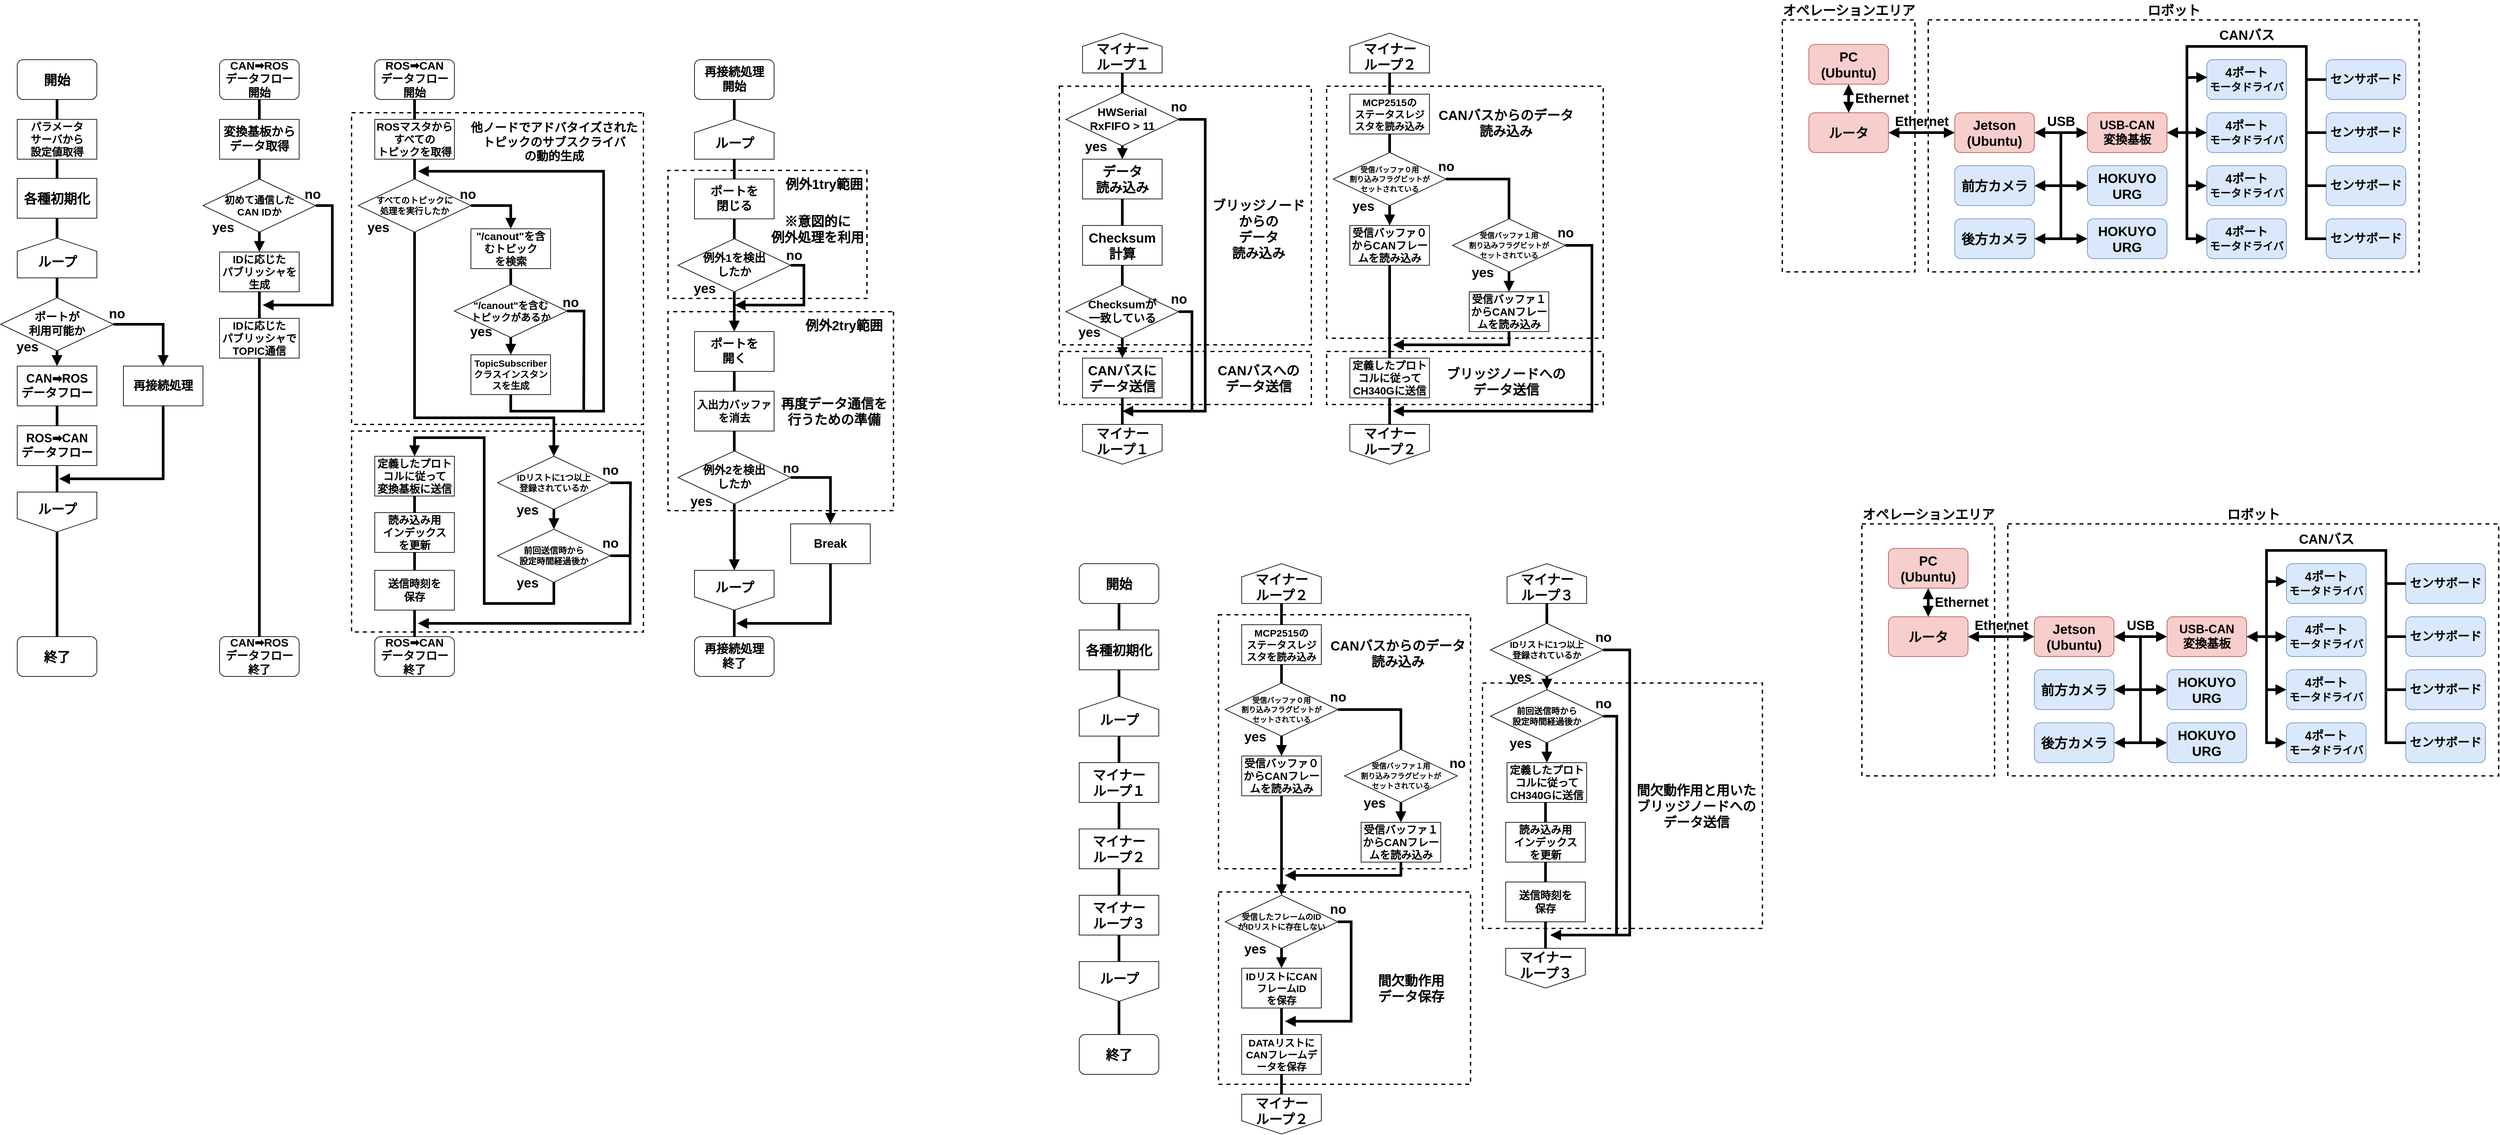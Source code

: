 <mxfile version="14.6.13" type="device"><diagram id="EQ9jesMlLsl9kobCgVNS" name="ページ1"><mxGraphModel dx="4586" dy="948" grid="1" gridSize="10" guides="1" tooltips="1" connect="1" arrows="1" fold="1" page="1" pageScale="1" pageWidth="827" pageHeight="1169" math="0" shadow="0"><root><mxCell id="0"/><mxCell id="1" parent="0"/><mxCell id="nyZ3QH9XlmHOCMIHiqGP-109" value="" style="rounded=0;whiteSpace=wrap;html=1;fontSize=20;dashed=1;fillColor=none;strokeWidth=2;direction=south;" parent="1" vertex="1"><mxGeometry x="-2297" y="200" width="440" height="470" as="geometry"/></mxCell><mxCell id="nyZ3QH9XlmHOCMIHiqGP-69" value="" style="rounded=0;whiteSpace=wrap;html=1;fontSize=20;dashed=1;fillColor=none;strokeWidth=2;direction=south;" parent="1" vertex="1"><mxGeometry x="-1820" y="287" width="300" height="193" as="geometry"/></mxCell><mxCell id="nyZ3QH9XlmHOCMIHiqGP-63" value="" style="rounded=0;whiteSpace=wrap;html=1;fontSize=20;dashed=1;fillColor=none;strokeWidth=2;direction=south;" parent="1" vertex="1"><mxGeometry x="-1820" y="500" width="340" height="300" as="geometry"/></mxCell><mxCell id="BiBg-IjMxwxYKpSYEuW7-290" value="" style="rounded=0;whiteSpace=wrap;html=1;fontSize=20;dashed=1;fillColor=none;strokeWidth=2;" parent="1" vertex="1"><mxGeometry x="-592" y="1060" width="422" height="370" as="geometry"/></mxCell><mxCell id="BiBg-IjMxwxYKpSYEuW7-289" value="" style="rounded=0;whiteSpace=wrap;html=1;fontSize=20;dashed=1;fillColor=none;strokeWidth=2;" parent="1" vertex="1"><mxGeometry x="-990" y="1375" width="380" height="290" as="geometry"/></mxCell><mxCell id="BiBg-IjMxwxYKpSYEuW7-116" value="" style="rounded=0;whiteSpace=wrap;html=1;fontSize=20;dashed=1;fillColor=none;strokeWidth=2;" parent="1" vertex="1"><mxGeometry x="-1230" y="560" width="380" height="80" as="geometry"/></mxCell><mxCell id="BiBg-IjMxwxYKpSYEuW7-113" value="" style="rounded=0;whiteSpace=wrap;html=1;fontSize=20;dashed=1;fillColor=none;strokeWidth=2;" parent="1" vertex="1"><mxGeometry x="-1230" y="160" width="380" height="390" as="geometry"/></mxCell><mxCell id="BiBg-IjMxwxYKpSYEuW7-110" value="" style="rounded=0;whiteSpace=wrap;html=1;fontSize=20;dashed=1;fillColor=none;strokeWidth=2;" parent="1" vertex="1"><mxGeometry x="-827" y="560" width="417" height="80" as="geometry"/></mxCell><mxCell id="6KoPEiK3ci0PkImk6ZXC-48" value="" style="rounded=0;whiteSpace=wrap;html=1;fontSize=20;dashed=1;fillColor=none;strokeWidth=2;" parent="1" vertex="1"><mxGeometry x="-140" y="60" width="200" height="380" as="geometry"/></mxCell><mxCell id="6KoPEiK3ci0PkImk6ZXC-47" value="" style="rounded=0;whiteSpace=wrap;html=1;fontSize=20;dashed=1;fillColor=none;strokeWidth=2;" parent="1" vertex="1"><mxGeometry x="80" y="60" width="740" height="380" as="geometry"/></mxCell><mxCell id="3NtJCBpJ1m6v1FZDDjzj-3" value="&lt;b&gt;&lt;font style=&quot;font-size: 20px&quot;&gt;PC&lt;br&gt;(Ubuntu)&lt;/font&gt;&lt;/b&gt;" style="rounded=1;whiteSpace=wrap;html=1;fillColor=#f8cecc;strokeColor=#b85450;" parent="1" vertex="1"><mxGeometry x="-100" y="97" width="120" height="60" as="geometry"/></mxCell><mxCell id="6KoPEiK3ci0PkImk6ZXC-4" value="&lt;span style=&quot;font-size: 20px&quot;&gt;&lt;b&gt;ルータ&lt;/b&gt;&lt;/span&gt;" style="rounded=1;whiteSpace=wrap;html=1;fillColor=#f8cecc;strokeColor=#b85450;" parent="1" vertex="1"><mxGeometry x="-100" y="200" width="120" height="60" as="geometry"/></mxCell><mxCell id="6KoPEiK3ci0PkImk6ZXC-5" value="&lt;span style=&quot;font-size: 20px&quot;&gt;&lt;b&gt;Jetson&lt;br&gt;(Ubuntu)&lt;br&gt;&lt;/b&gt;&lt;/span&gt;" style="rounded=1;whiteSpace=wrap;html=1;fillColor=#f8cecc;strokeColor=#b85450;" parent="1" vertex="1"><mxGeometry x="120" y="200" width="120" height="60" as="geometry"/></mxCell><mxCell id="6KoPEiK3ci0PkImk6ZXC-8" value="&lt;span style=&quot;font-size: 18px&quot;&gt;&lt;b&gt;USB-CAN&lt;br&gt;変換基板&lt;/b&gt;&lt;/span&gt;" style="rounded=1;whiteSpace=wrap;html=1;fillColor=#f8cecc;strokeColor=#b85450;" parent="1" vertex="1"><mxGeometry x="320" y="200" width="120" height="60" as="geometry"/></mxCell><mxCell id="6KoPEiK3ci0PkImk6ZXC-9" value="&lt;b&gt;&lt;span style=&quot;font-size: 18px&quot;&gt;4ポート&lt;/span&gt;&lt;br&gt;&lt;font style=&quot;font-size: 16px&quot;&gt;モータドライバ&lt;/font&gt;&lt;br&gt;&lt;/b&gt;" style="rounded=1;whiteSpace=wrap;html=1;fillColor=#dae8fc;strokeColor=#6c8ebf;" parent="1" vertex="1"><mxGeometry x="500" y="120" width="120" height="60" as="geometry"/></mxCell><mxCell id="6KoPEiK3ci0PkImk6ZXC-11" value="&lt;b&gt;&lt;span style=&quot;font-size: 18px&quot;&gt;センサボード&lt;/span&gt;&lt;br&gt;&lt;/b&gt;" style="rounded=1;whiteSpace=wrap;html=1;fillColor=#dae8fc;strokeColor=#6c8ebf;" parent="1" vertex="1"><mxGeometry x="680" y="120" width="120" height="60" as="geometry"/></mxCell><mxCell id="6KoPEiK3ci0PkImk6ZXC-12" value="&lt;b&gt;&lt;span style=&quot;font-size: 18px&quot;&gt;センサボード&lt;/span&gt;&lt;br&gt;&lt;/b&gt;" style="rounded=1;whiteSpace=wrap;html=1;fillColor=#dae8fc;strokeColor=#6c8ebf;" parent="1" vertex="1"><mxGeometry x="680" y="200" width="120" height="60" as="geometry"/></mxCell><mxCell id="6KoPEiK3ci0PkImk6ZXC-13" value="&lt;b&gt;&lt;span style=&quot;font-size: 18px&quot;&gt;4ポート&lt;/span&gt;&lt;br&gt;&lt;font style=&quot;font-size: 16px&quot;&gt;モータドライバ&lt;/font&gt;&lt;br&gt;&lt;/b&gt;" style="rounded=1;whiteSpace=wrap;html=1;fillColor=#dae8fc;strokeColor=#6c8ebf;" parent="1" vertex="1"><mxGeometry x="500" y="200" width="120" height="60" as="geometry"/></mxCell><mxCell id="6KoPEiK3ci0PkImk6ZXC-14" value="&lt;b&gt;&lt;span style=&quot;font-size: 18px&quot;&gt;4ポート&lt;/span&gt;&lt;br&gt;&lt;font style=&quot;font-size: 16px&quot;&gt;モータドライバ&lt;/font&gt;&lt;br&gt;&lt;/b&gt;" style="rounded=1;whiteSpace=wrap;html=1;fillColor=#dae8fc;strokeColor=#6c8ebf;" parent="1" vertex="1"><mxGeometry x="500" y="280" width="120" height="60" as="geometry"/></mxCell><mxCell id="6KoPEiK3ci0PkImk6ZXC-15" value="&lt;b&gt;&lt;span style=&quot;font-size: 18px&quot;&gt;4ポート&lt;/span&gt;&lt;br&gt;&lt;font style=&quot;font-size: 16px&quot;&gt;モータドライバ&lt;/font&gt;&lt;br&gt;&lt;/b&gt;" style="rounded=1;whiteSpace=wrap;html=1;fillColor=#dae8fc;strokeColor=#6c8ebf;" parent="1" vertex="1"><mxGeometry x="500" y="360" width="120" height="60" as="geometry"/></mxCell><mxCell id="6KoPEiK3ci0PkImk6ZXC-17" value="&lt;b&gt;&lt;span style=&quot;font-size: 18px&quot;&gt;センサボード&lt;/span&gt;&lt;br&gt;&lt;/b&gt;" style="rounded=1;whiteSpace=wrap;html=1;fillColor=#dae8fc;strokeColor=#6c8ebf;" parent="1" vertex="1"><mxGeometry x="680" y="280" width="120" height="60" as="geometry"/></mxCell><mxCell id="6KoPEiK3ci0PkImk6ZXC-18" value="&lt;b&gt;&lt;span style=&quot;font-size: 18px&quot;&gt;センサボード&lt;/span&gt;&lt;br&gt;&lt;/b&gt;" style="rounded=1;whiteSpace=wrap;html=1;fillColor=#dae8fc;strokeColor=#6c8ebf;" parent="1" vertex="1"><mxGeometry x="680" y="360" width="120" height="60" as="geometry"/></mxCell><mxCell id="6KoPEiK3ci0PkImk6ZXC-19" value="" style="endArrow=block;html=1;rounded=0;fontSize=16;strokeWidth=4;endFill=1;entryX=0.006;entryY=0.443;entryDx=0;entryDy=0;entryPerimeter=0;" parent="1" target="6KoPEiK3ci0PkImk6ZXC-9" edge="1"><mxGeometry width="50" height="50" relative="1" as="geometry"><mxPoint x="470" y="270" as="sourcePoint"/><mxPoint x="500" y="270" as="targetPoint"/><Array as="points"><mxPoint x="470" y="270"/><mxPoint x="470" y="147"/></Array></mxGeometry></mxCell><mxCell id="6KoPEiK3ci0PkImk6ZXC-21" value="" style="endArrow=block;html=1;rounded=0;fontSize=16;strokeWidth=4;endFill=1;entryX=0;entryY=0.5;entryDx=0;entryDy=0;" parent="1" target="6KoPEiK3ci0PkImk6ZXC-13" edge="1"><mxGeometry width="50" height="50" relative="1" as="geometry"><mxPoint x="470" y="270" as="sourcePoint"/><mxPoint x="510.72" y="156.58" as="targetPoint"/><Array as="points"><mxPoint x="470" y="270"/><mxPoint x="470" y="230"/></Array></mxGeometry></mxCell><mxCell id="6KoPEiK3ci0PkImk6ZXC-22" value="" style="endArrow=block;html=1;rounded=0;fontSize=16;strokeWidth=4;endFill=1;entryX=0;entryY=0.5;entryDx=0;entryDy=0;" parent="1" target="6KoPEiK3ci0PkImk6ZXC-14" edge="1"><mxGeometry width="50" height="50" relative="1" as="geometry"><mxPoint x="470" y="270" as="sourcePoint"/><mxPoint x="510" y="240" as="targetPoint"/><Array as="points"><mxPoint x="470" y="270"/><mxPoint x="470" y="310"/></Array></mxGeometry></mxCell><mxCell id="6KoPEiK3ci0PkImk6ZXC-23" value="" style="endArrow=block;html=1;rounded=0;fontSize=16;strokeWidth=4;endFill=1;" parent="1" target="6KoPEiK3ci0PkImk6ZXC-15" edge="1"><mxGeometry width="50" height="50" relative="1" as="geometry"><mxPoint x="470" y="230" as="sourcePoint"/><mxPoint x="510" y="320" as="targetPoint"/><Array as="points"><mxPoint x="470" y="230"/><mxPoint x="470" y="390"/></Array></mxGeometry></mxCell><mxCell id="6KoPEiK3ci0PkImk6ZXC-24" value="" style="endArrow=block;html=1;rounded=0;fontSize=16;strokeWidth=4;endFill=1;exitX=0;exitY=0.5;exitDx=0;exitDy=0;entryX=1;entryY=0.5;entryDx=0;entryDy=0;" parent="1" source="6KoPEiK3ci0PkImk6ZXC-11" target="6KoPEiK3ci0PkImk6ZXC-8" edge="1"><mxGeometry width="50" height="50" relative="1" as="geometry"><mxPoint x="450" y="280" as="sourcePoint"/><mxPoint x="510" y="240" as="targetPoint"/><Array as="points"><mxPoint x="650" y="150"/><mxPoint x="650" y="100"/><mxPoint x="470" y="100"/><mxPoint x="470" y="230"/></Array></mxGeometry></mxCell><mxCell id="6KoPEiK3ci0PkImk6ZXC-25" value="" style="endArrow=block;html=1;rounded=0;fontSize=16;strokeWidth=4;endFill=1;exitX=0;exitY=0.5;exitDx=0;exitDy=0;entryX=1;entryY=0.5;entryDx=0;entryDy=0;" parent="1" source="6KoPEiK3ci0PkImk6ZXC-12" target="6KoPEiK3ci0PkImk6ZXC-8" edge="1"><mxGeometry width="50" height="50" relative="1" as="geometry"><mxPoint x="690" y="160" as="sourcePoint"/><mxPoint x="450" y="280" as="targetPoint"/><Array as="points"><mxPoint x="650" y="230"/><mxPoint x="650" y="100"/><mxPoint x="470" y="100"/><mxPoint x="470" y="230"/></Array></mxGeometry></mxCell><mxCell id="6KoPEiK3ci0PkImk6ZXC-26" value="" style="endArrow=block;html=1;rounded=0;fontSize=16;strokeWidth=4;endFill=1;exitX=0;exitY=0.5;exitDx=0;exitDy=0;entryX=1;entryY=0.5;entryDx=0;entryDy=0;" parent="1" source="6KoPEiK3ci0PkImk6ZXC-17" target="6KoPEiK3ci0PkImk6ZXC-8" edge="1"><mxGeometry width="50" height="50" relative="1" as="geometry"><mxPoint x="680" y="230" as="sourcePoint"/><mxPoint x="440" y="270" as="targetPoint"/><Array as="points"><mxPoint x="650" y="310"/><mxPoint x="650" y="100"/><mxPoint x="470" y="100"/><mxPoint x="470" y="230"/></Array></mxGeometry></mxCell><mxCell id="6KoPEiK3ci0PkImk6ZXC-27" value="" style="endArrow=block;html=1;rounded=0;fontSize=16;strokeWidth=4;endFill=1;exitX=0;exitY=0.5;exitDx=0;exitDy=0;entryX=1;entryY=0.5;entryDx=0;entryDy=0;" parent="1" source="6KoPEiK3ci0PkImk6ZXC-18" target="6KoPEiK3ci0PkImk6ZXC-8" edge="1"><mxGeometry width="50" height="50" relative="1" as="geometry"><mxPoint x="680" y="310" as="sourcePoint"/><mxPoint x="440" y="270" as="targetPoint"/><Array as="points"><mxPoint x="650" y="390"/><mxPoint x="650" y="100"/><mxPoint x="470" y="100"/><mxPoint x="470" y="230"/></Array></mxGeometry></mxCell><mxCell id="6KoPEiK3ci0PkImk6ZXC-28" value="&lt;b&gt;&lt;font style=&quot;font-size: 20px&quot;&gt;CANバス&lt;/font&gt;&lt;/b&gt;" style="text;html=1;align=center;verticalAlign=middle;resizable=0;points=[];autosize=1;strokeColor=none;fillColor=none;fontSize=16;" parent="1" vertex="1"><mxGeometry x="510" y="67" width="100" height="30" as="geometry"/></mxCell><mxCell id="6KoPEiK3ci0PkImk6ZXC-29" value="" style="endArrow=block;html=1;rounded=0;fontSize=16;strokeWidth=4;endFill=1;entryX=1;entryY=0.5;entryDx=0;entryDy=0;startArrow=block;startFill=1;" parent="1" source="6KoPEiK3ci0PkImk6ZXC-8" target="6KoPEiK3ci0PkImk6ZXC-5" edge="1"><mxGeometry width="50" height="50" relative="1" as="geometry"><mxPoint x="480" y="280" as="sourcePoint"/><mxPoint x="530" y="240" as="targetPoint"/><Array as="points"/></mxGeometry></mxCell><mxCell id="6KoPEiK3ci0PkImk6ZXC-30" value="&lt;span style=&quot;font-size: 20px&quot;&gt;&lt;b&gt;USB&lt;/b&gt;&lt;/span&gt;" style="text;html=1;align=center;verticalAlign=middle;resizable=0;points=[];autosize=1;strokeColor=none;fillColor=none;fontSize=16;" parent="1" vertex="1"><mxGeometry x="250" y="197" width="60" height="30" as="geometry"/></mxCell><mxCell id="6KoPEiK3ci0PkImk6ZXC-31" value="&lt;span style=&quot;font-size: 20px&quot;&gt;&lt;b&gt;HOKUYO&lt;br&gt;URG&lt;br&gt;&lt;/b&gt;&lt;/span&gt;" style="rounded=1;whiteSpace=wrap;html=1;fillColor=#dae8fc;strokeColor=#6c8ebf;" parent="1" vertex="1"><mxGeometry x="320" y="360" width="120" height="60" as="geometry"/></mxCell><mxCell id="6KoPEiK3ci0PkImk6ZXC-32" value="&lt;span style=&quot;font-size: 20px&quot;&gt;&lt;b&gt;HOKUYO&lt;br&gt;URG&lt;br&gt;&lt;/b&gt;&lt;/span&gt;" style="rounded=1;whiteSpace=wrap;html=1;fillColor=#dae8fc;strokeColor=#6c8ebf;" parent="1" vertex="1"><mxGeometry x="320" y="280" width="120" height="60" as="geometry"/></mxCell><mxCell id="6KoPEiK3ci0PkImk6ZXC-37" value="" style="endArrow=block;html=1;rounded=0;fontSize=16;strokeWidth=4;endFill=1;entryX=0;entryY=0.5;entryDx=0;entryDy=0;startArrow=none;startFill=0;" parent="1" target="6KoPEiK3ci0PkImk6ZXC-32" edge="1"><mxGeometry width="50" height="50" relative="1" as="geometry"><mxPoint x="280" y="230" as="sourcePoint"/><mxPoint x="250" y="240" as="targetPoint"/><Array as="points"><mxPoint x="280" y="310"/></Array></mxGeometry></mxCell><mxCell id="6KoPEiK3ci0PkImk6ZXC-38" value="" style="endArrow=block;html=1;rounded=0;fontSize=16;strokeWidth=4;endFill=1;entryX=0;entryY=0.5;entryDx=0;entryDy=0;startArrow=none;startFill=0;" parent="1" target="6KoPEiK3ci0PkImk6ZXC-31" edge="1"><mxGeometry width="50" height="50" relative="1" as="geometry"><mxPoint x="280" y="230" as="sourcePoint"/><mxPoint x="320" y="310" as="targetPoint"/><Array as="points"><mxPoint x="280" y="390"/></Array></mxGeometry></mxCell><mxCell id="6KoPEiK3ci0PkImk6ZXC-39" value="&lt;span style=&quot;font-size: 20px&quot;&gt;&lt;b&gt;前方カメラ&lt;br&gt;&lt;/b&gt;&lt;/span&gt;" style="rounded=1;whiteSpace=wrap;html=1;fillColor=#dae8fc;strokeColor=#6c8ebf;" parent="1" vertex="1"><mxGeometry x="120" y="280" width="120" height="60" as="geometry"/></mxCell><mxCell id="6KoPEiK3ci0PkImk6ZXC-40" value="&lt;span style=&quot;font-size: 20px&quot;&gt;&lt;b&gt;後方カメラ&lt;br&gt;&lt;/b&gt;&lt;/span&gt;" style="rounded=1;whiteSpace=wrap;html=1;fillColor=#dae8fc;strokeColor=#6c8ebf;" parent="1" vertex="1"><mxGeometry x="120" y="360" width="120" height="60" as="geometry"/></mxCell><mxCell id="6KoPEiK3ci0PkImk6ZXC-41" value="" style="endArrow=block;html=1;rounded=0;fontSize=16;strokeWidth=4;endFill=1;entryX=1;entryY=0.5;entryDx=0;entryDy=0;startArrow=none;startFill=0;" parent="1" target="6KoPEiK3ci0PkImk6ZXC-39" edge="1"><mxGeometry width="50" height="50" relative="1" as="geometry"><mxPoint x="280" y="230" as="sourcePoint"/><mxPoint x="320" y="310" as="targetPoint"/><Array as="points"><mxPoint x="280" y="310"/></Array></mxGeometry></mxCell><mxCell id="6KoPEiK3ci0PkImk6ZXC-42" value="" style="endArrow=block;html=1;rounded=0;fontSize=16;strokeWidth=4;endFill=1;entryX=1;entryY=0.5;entryDx=0;entryDy=0;startArrow=none;startFill=0;" parent="1" target="6KoPEiK3ci0PkImk6ZXC-40" edge="1"><mxGeometry width="50" height="50" relative="1" as="geometry"><mxPoint x="280" y="230" as="sourcePoint"/><mxPoint x="240" y="310" as="targetPoint"/><Array as="points"><mxPoint x="280" y="390"/></Array></mxGeometry></mxCell><mxCell id="6KoPEiK3ci0PkImk6ZXC-43" value="" style="endArrow=block;html=1;rounded=0;fontSize=16;strokeWidth=4;endFill=1;entryX=1;entryY=0.5;entryDx=0;entryDy=0;startArrow=block;startFill=1;exitX=0;exitY=0.5;exitDx=0;exitDy=0;" parent="1" source="6KoPEiK3ci0PkImk6ZXC-5" target="6KoPEiK3ci0PkImk6ZXC-4" edge="1"><mxGeometry width="50" height="50" relative="1" as="geometry"><mxPoint x="330" y="240" as="sourcePoint"/><mxPoint x="250" y="240" as="targetPoint"/></mxGeometry></mxCell><mxCell id="6KoPEiK3ci0PkImk6ZXC-45" value="&lt;span style=&quot;font-size: 20px&quot;&gt;&lt;b&gt;Ethernet&lt;/b&gt;&lt;/span&gt;" style="text;html=1;align=center;verticalAlign=middle;resizable=0;points=[];autosize=1;strokeColor=none;fillColor=none;fontSize=16;" parent="1" vertex="1"><mxGeometry x="20" y="197" width="100" height="30" as="geometry"/></mxCell><mxCell id="6KoPEiK3ci0PkImk6ZXC-49" value="" style="endArrow=block;html=1;rounded=0;fontSize=16;strokeWidth=4;endFill=1;entryX=0.5;entryY=1;entryDx=0;entryDy=0;startArrow=block;startFill=1;exitX=0.5;exitY=0;exitDx=0;exitDy=0;" parent="1" source="6KoPEiK3ci0PkImk6ZXC-4" target="3NtJCBpJ1m6v1FZDDjzj-3" edge="1"><mxGeometry width="50" height="50" relative="1" as="geometry"><mxPoint x="70" y="180" as="sourcePoint"/><mxPoint x="-30" y="180" as="targetPoint"/></mxGeometry></mxCell><mxCell id="6KoPEiK3ci0PkImk6ZXC-50" value="&lt;span style=&quot;font-size: 20px&quot;&gt;&lt;b&gt;Ethernet&lt;/b&gt;&lt;/span&gt;" style="text;html=1;align=center;verticalAlign=middle;resizable=0;points=[];autosize=1;strokeColor=none;fillColor=none;fontSize=16;" parent="1" vertex="1"><mxGeometry x="-40" y="162" width="100" height="30" as="geometry"/></mxCell><mxCell id="6KoPEiK3ci0PkImk6ZXC-51" value="&lt;span style=&quot;font-size: 20px&quot;&gt;&lt;b&gt;オペレーションエリア&lt;/b&gt;&lt;/span&gt;" style="text;html=1;align=center;verticalAlign=middle;resizable=0;points=[];autosize=1;strokeColor=none;fillColor=none;fontSize=16;" parent="1" vertex="1"><mxGeometry x="-150" y="30" width="220" height="30" as="geometry"/></mxCell><mxCell id="6KoPEiK3ci0PkImk6ZXC-52" value="&lt;span style=&quot;font-size: 20px&quot;&gt;&lt;b&gt;ロボット&lt;/b&gt;&lt;/span&gt;" style="text;html=1;align=center;verticalAlign=middle;resizable=0;points=[];autosize=1;strokeColor=none;fillColor=none;fontSize=16;" parent="1" vertex="1"><mxGeometry x="400" y="30" width="100" height="30" as="geometry"/></mxCell><mxCell id="2ZCrXZAy_MiKc8s_p2jG-1" value="" style="rounded=0;whiteSpace=wrap;html=1;fontSize=20;dashed=1;fillColor=none;strokeWidth=2;" parent="1" vertex="1"><mxGeometry x="-20" y="820" width="200" height="380" as="geometry"/></mxCell><mxCell id="2ZCrXZAy_MiKc8s_p2jG-2" value="" style="rounded=0;whiteSpace=wrap;html=1;fontSize=20;dashed=1;fillColor=none;strokeWidth=2;" parent="1" vertex="1"><mxGeometry x="200" y="820" width="740" height="380" as="geometry"/></mxCell><mxCell id="2ZCrXZAy_MiKc8s_p2jG-3" value="&lt;b&gt;&lt;font style=&quot;font-size: 20px&quot;&gt;PC&lt;br&gt;(Ubuntu)&lt;/font&gt;&lt;/b&gt;" style="rounded=1;whiteSpace=wrap;html=1;fillColor=#f8cecc;strokeColor=#b85450;" parent="1" vertex="1"><mxGeometry x="20" y="857" width="120" height="60" as="geometry"/></mxCell><mxCell id="2ZCrXZAy_MiKc8s_p2jG-4" value="&lt;span style=&quot;font-size: 20px&quot;&gt;&lt;b&gt;ルータ&lt;/b&gt;&lt;/span&gt;" style="rounded=1;whiteSpace=wrap;html=1;fillColor=#f8cecc;strokeColor=#b85450;" parent="1" vertex="1"><mxGeometry x="20" y="960" width="120" height="60" as="geometry"/></mxCell><mxCell id="2ZCrXZAy_MiKc8s_p2jG-5" value="&lt;span style=&quot;font-size: 20px&quot;&gt;&lt;b&gt;Jetson&lt;br&gt;(Ubuntu)&lt;br&gt;&lt;/b&gt;&lt;/span&gt;" style="rounded=1;whiteSpace=wrap;html=1;fillColor=#f8cecc;strokeColor=#b85450;" parent="1" vertex="1"><mxGeometry x="240" y="960" width="120" height="60" as="geometry"/></mxCell><mxCell id="2ZCrXZAy_MiKc8s_p2jG-6" value="&lt;span style=&quot;font-size: 18px&quot;&gt;&lt;b&gt;USB-CAN&lt;br&gt;変換基板&lt;/b&gt;&lt;/span&gt;" style="rounded=1;whiteSpace=wrap;html=1;fillColor=#f8cecc;strokeColor=#b85450;" parent="1" vertex="1"><mxGeometry x="440" y="960" width="120" height="60" as="geometry"/></mxCell><mxCell id="2ZCrXZAy_MiKc8s_p2jG-7" value="&lt;b&gt;&lt;span style=&quot;font-size: 18px&quot;&gt;4ポート&lt;/span&gt;&lt;br&gt;&lt;font style=&quot;font-size: 16px&quot;&gt;モータドライバ&lt;/font&gt;&lt;br&gt;&lt;/b&gt;" style="rounded=1;whiteSpace=wrap;html=1;fillColor=#dae8fc;strokeColor=#6c8ebf;" parent="1" vertex="1"><mxGeometry x="620" y="880" width="120" height="60" as="geometry"/></mxCell><mxCell id="2ZCrXZAy_MiKc8s_p2jG-8" value="&lt;b&gt;&lt;span style=&quot;font-size: 18px&quot;&gt;センサボード&lt;/span&gt;&lt;br&gt;&lt;/b&gt;" style="rounded=1;whiteSpace=wrap;html=1;fillColor=#dae8fc;strokeColor=#6c8ebf;" parent="1" vertex="1"><mxGeometry x="800" y="880" width="120" height="60" as="geometry"/></mxCell><mxCell id="2ZCrXZAy_MiKc8s_p2jG-9" value="&lt;b&gt;&lt;span style=&quot;font-size: 18px&quot;&gt;センサボード&lt;/span&gt;&lt;br&gt;&lt;/b&gt;" style="rounded=1;whiteSpace=wrap;html=1;fillColor=#dae8fc;strokeColor=#6c8ebf;" parent="1" vertex="1"><mxGeometry x="800" y="960" width="120" height="60" as="geometry"/></mxCell><mxCell id="2ZCrXZAy_MiKc8s_p2jG-10" value="&lt;b&gt;&lt;span style=&quot;font-size: 18px&quot;&gt;4ポート&lt;/span&gt;&lt;br&gt;&lt;font style=&quot;font-size: 16px&quot;&gt;モータドライバ&lt;/font&gt;&lt;br&gt;&lt;/b&gt;" style="rounded=1;whiteSpace=wrap;html=1;fillColor=#dae8fc;strokeColor=#6c8ebf;" parent="1" vertex="1"><mxGeometry x="620" y="960" width="120" height="60" as="geometry"/></mxCell><mxCell id="2ZCrXZAy_MiKc8s_p2jG-11" value="&lt;b&gt;&lt;span style=&quot;font-size: 18px&quot;&gt;4ポート&lt;/span&gt;&lt;br&gt;&lt;font style=&quot;font-size: 16px&quot;&gt;モータドライバ&lt;/font&gt;&lt;br&gt;&lt;/b&gt;" style="rounded=1;whiteSpace=wrap;html=1;fillColor=#dae8fc;strokeColor=#6c8ebf;" parent="1" vertex="1"><mxGeometry x="620" y="1040" width="120" height="60" as="geometry"/></mxCell><mxCell id="2ZCrXZAy_MiKc8s_p2jG-12" value="&lt;b&gt;&lt;span style=&quot;font-size: 18px&quot;&gt;4ポート&lt;/span&gt;&lt;br&gt;&lt;font style=&quot;font-size: 16px&quot;&gt;モータドライバ&lt;/font&gt;&lt;br&gt;&lt;/b&gt;" style="rounded=1;whiteSpace=wrap;html=1;fillColor=#dae8fc;strokeColor=#6c8ebf;" parent="1" vertex="1"><mxGeometry x="620" y="1120" width="120" height="60" as="geometry"/></mxCell><mxCell id="2ZCrXZAy_MiKc8s_p2jG-13" value="&lt;b&gt;&lt;span style=&quot;font-size: 18px&quot;&gt;センサボード&lt;/span&gt;&lt;br&gt;&lt;/b&gt;" style="rounded=1;whiteSpace=wrap;html=1;fillColor=#dae8fc;strokeColor=#6c8ebf;" parent="1" vertex="1"><mxGeometry x="800" y="1040" width="120" height="60" as="geometry"/></mxCell><mxCell id="2ZCrXZAy_MiKc8s_p2jG-14" value="&lt;b&gt;&lt;span style=&quot;font-size: 18px&quot;&gt;センサボード&lt;/span&gt;&lt;br&gt;&lt;/b&gt;" style="rounded=1;whiteSpace=wrap;html=1;fillColor=#dae8fc;strokeColor=#6c8ebf;" parent="1" vertex="1"><mxGeometry x="800" y="1120" width="120" height="60" as="geometry"/></mxCell><mxCell id="2ZCrXZAy_MiKc8s_p2jG-15" value="" style="endArrow=block;html=1;rounded=0;fontSize=16;strokeWidth=4;endFill=1;entryX=0.006;entryY=0.443;entryDx=0;entryDy=0;entryPerimeter=0;" parent="1" target="2ZCrXZAy_MiKc8s_p2jG-7" edge="1"><mxGeometry width="50" height="50" relative="1" as="geometry"><mxPoint x="590" y="1030.0" as="sourcePoint"/><mxPoint x="620" y="1030" as="targetPoint"/><Array as="points"><mxPoint x="590" y="1030"/><mxPoint x="590" y="907"/></Array></mxGeometry></mxCell><mxCell id="2ZCrXZAy_MiKc8s_p2jG-16" value="" style="endArrow=block;html=1;rounded=0;fontSize=16;strokeWidth=4;endFill=1;entryX=0;entryY=0.5;entryDx=0;entryDy=0;" parent="1" target="2ZCrXZAy_MiKc8s_p2jG-10" edge="1"><mxGeometry width="50" height="50" relative="1" as="geometry"><mxPoint x="590" y="1030.0" as="sourcePoint"/><mxPoint x="630.72" y="916.58" as="targetPoint"/><Array as="points"><mxPoint x="590" y="1030"/><mxPoint x="590" y="990"/></Array></mxGeometry></mxCell><mxCell id="2ZCrXZAy_MiKc8s_p2jG-17" value="" style="endArrow=block;html=1;rounded=0;fontSize=16;strokeWidth=4;endFill=1;entryX=0;entryY=0.5;entryDx=0;entryDy=0;" parent="1" target="2ZCrXZAy_MiKc8s_p2jG-11" edge="1"><mxGeometry width="50" height="50" relative="1" as="geometry"><mxPoint x="590" y="1030.0" as="sourcePoint"/><mxPoint x="630" y="1000" as="targetPoint"/><Array as="points"><mxPoint x="590" y="1030"/><mxPoint x="590" y="1070"/></Array></mxGeometry></mxCell><mxCell id="2ZCrXZAy_MiKc8s_p2jG-18" value="" style="endArrow=block;html=1;rounded=0;fontSize=16;strokeWidth=4;endFill=1;" parent="1" target="2ZCrXZAy_MiKc8s_p2jG-12" edge="1"><mxGeometry width="50" height="50" relative="1" as="geometry"><mxPoint x="590" y="990.0" as="sourcePoint"/><mxPoint x="630" y="1080" as="targetPoint"/><Array as="points"><mxPoint x="590" y="990"/><mxPoint x="590" y="1150"/></Array></mxGeometry></mxCell><mxCell id="2ZCrXZAy_MiKc8s_p2jG-19" value="" style="endArrow=block;html=1;rounded=0;fontSize=16;strokeWidth=4;endFill=1;exitX=0;exitY=0.5;exitDx=0;exitDy=0;entryX=1;entryY=0.5;entryDx=0;entryDy=0;" parent="1" source="2ZCrXZAy_MiKc8s_p2jG-8" target="2ZCrXZAy_MiKc8s_p2jG-6" edge="1"><mxGeometry width="50" height="50" relative="1" as="geometry"><mxPoint x="570" y="1040" as="sourcePoint"/><mxPoint x="630" y="1000" as="targetPoint"/><Array as="points"><mxPoint x="770" y="910"/><mxPoint x="770" y="860"/><mxPoint x="590" y="860"/><mxPoint x="590" y="990"/></Array></mxGeometry></mxCell><mxCell id="2ZCrXZAy_MiKc8s_p2jG-20" value="" style="endArrow=block;html=1;rounded=0;fontSize=16;strokeWidth=4;endFill=1;exitX=0;exitY=0.5;exitDx=0;exitDy=0;entryX=1;entryY=0.5;entryDx=0;entryDy=0;" parent="1" source="2ZCrXZAy_MiKc8s_p2jG-9" target="2ZCrXZAy_MiKc8s_p2jG-6" edge="1"><mxGeometry width="50" height="50" relative="1" as="geometry"><mxPoint x="810" y="920" as="sourcePoint"/><mxPoint x="570" y="1040" as="targetPoint"/><Array as="points"><mxPoint x="770" y="990"/><mxPoint x="770" y="860"/><mxPoint x="590" y="860"/><mxPoint x="590" y="990"/></Array></mxGeometry></mxCell><mxCell id="2ZCrXZAy_MiKc8s_p2jG-21" value="" style="endArrow=block;html=1;rounded=0;fontSize=16;strokeWidth=4;endFill=1;exitX=0;exitY=0.5;exitDx=0;exitDy=0;entryX=1;entryY=0.5;entryDx=0;entryDy=0;" parent="1" source="2ZCrXZAy_MiKc8s_p2jG-13" target="2ZCrXZAy_MiKc8s_p2jG-6" edge="1"><mxGeometry width="50" height="50" relative="1" as="geometry"><mxPoint x="800" y="990" as="sourcePoint"/><mxPoint x="560" y="1030" as="targetPoint"/><Array as="points"><mxPoint x="770" y="1070"/><mxPoint x="770" y="860"/><mxPoint x="590" y="860"/><mxPoint x="590" y="990"/></Array></mxGeometry></mxCell><mxCell id="2ZCrXZAy_MiKc8s_p2jG-22" value="" style="endArrow=block;html=1;rounded=0;fontSize=16;strokeWidth=4;endFill=1;exitX=0;exitY=0.5;exitDx=0;exitDy=0;entryX=1;entryY=0.5;entryDx=0;entryDy=0;" parent="1" source="2ZCrXZAy_MiKc8s_p2jG-14" target="2ZCrXZAy_MiKc8s_p2jG-6" edge="1"><mxGeometry width="50" height="50" relative="1" as="geometry"><mxPoint x="800" y="1070" as="sourcePoint"/><mxPoint x="560" y="1030" as="targetPoint"/><Array as="points"><mxPoint x="770" y="1150"/><mxPoint x="770" y="860"/><mxPoint x="590" y="860"/><mxPoint x="590" y="990"/></Array></mxGeometry></mxCell><mxCell id="2ZCrXZAy_MiKc8s_p2jG-23" value="&lt;b&gt;&lt;font style=&quot;font-size: 20px&quot;&gt;CANバス&lt;/font&gt;&lt;/b&gt;" style="text;html=1;align=center;verticalAlign=middle;resizable=0;points=[];autosize=1;strokeColor=none;fillColor=none;fontSize=16;" parent="1" vertex="1"><mxGeometry x="630" y="827" width="100" height="30" as="geometry"/></mxCell><mxCell id="2ZCrXZAy_MiKc8s_p2jG-24" value="" style="endArrow=block;html=1;rounded=0;fontSize=16;strokeWidth=4;endFill=1;entryX=1;entryY=0.5;entryDx=0;entryDy=0;startArrow=block;startFill=1;" parent="1" source="2ZCrXZAy_MiKc8s_p2jG-6" target="2ZCrXZAy_MiKc8s_p2jG-5" edge="1"><mxGeometry width="50" height="50" relative="1" as="geometry"><mxPoint x="600" y="1040" as="sourcePoint"/><mxPoint x="650" y="1000" as="targetPoint"/><Array as="points"/></mxGeometry></mxCell><mxCell id="2ZCrXZAy_MiKc8s_p2jG-25" value="&lt;span style=&quot;font-size: 20px&quot;&gt;&lt;b&gt;USB&lt;/b&gt;&lt;/span&gt;" style="text;html=1;align=center;verticalAlign=middle;resizable=0;points=[];autosize=1;strokeColor=none;fillColor=none;fontSize=16;" parent="1" vertex="1"><mxGeometry x="370" y="957" width="60" height="30" as="geometry"/></mxCell><mxCell id="2ZCrXZAy_MiKc8s_p2jG-26" value="&lt;span style=&quot;font-size: 20px&quot;&gt;&lt;b&gt;HOKUYO&lt;br&gt;URG&lt;br&gt;&lt;/b&gt;&lt;/span&gt;" style="rounded=1;whiteSpace=wrap;html=1;fillColor=#dae8fc;strokeColor=#6c8ebf;" parent="1" vertex="1"><mxGeometry x="440" y="1120" width="120" height="60" as="geometry"/></mxCell><mxCell id="2ZCrXZAy_MiKc8s_p2jG-27" value="&lt;span style=&quot;font-size: 20px&quot;&gt;&lt;b&gt;HOKUYO&lt;br&gt;URG&lt;br&gt;&lt;/b&gt;&lt;/span&gt;" style="rounded=1;whiteSpace=wrap;html=1;fillColor=#dae8fc;strokeColor=#6c8ebf;" parent="1" vertex="1"><mxGeometry x="440" y="1040" width="120" height="60" as="geometry"/></mxCell><mxCell id="2ZCrXZAy_MiKc8s_p2jG-28" value="" style="endArrow=block;html=1;rounded=0;fontSize=16;strokeWidth=4;endFill=1;entryX=0;entryY=0.5;entryDx=0;entryDy=0;startArrow=none;startFill=0;" parent="1" target="2ZCrXZAy_MiKc8s_p2jG-27" edge="1"><mxGeometry width="50" height="50" relative="1" as="geometry"><mxPoint x="400" y="990.0" as="sourcePoint"/><mxPoint x="370" y="1000" as="targetPoint"/><Array as="points"><mxPoint x="400" y="1070"/></Array></mxGeometry></mxCell><mxCell id="2ZCrXZAy_MiKc8s_p2jG-29" value="" style="endArrow=block;html=1;rounded=0;fontSize=16;strokeWidth=4;endFill=1;entryX=0;entryY=0.5;entryDx=0;entryDy=0;startArrow=none;startFill=0;" parent="1" target="2ZCrXZAy_MiKc8s_p2jG-26" edge="1"><mxGeometry width="50" height="50" relative="1" as="geometry"><mxPoint x="400" y="990.0" as="sourcePoint"/><mxPoint x="440" y="1070" as="targetPoint"/><Array as="points"><mxPoint x="400" y="1150"/></Array></mxGeometry></mxCell><mxCell id="2ZCrXZAy_MiKc8s_p2jG-30" value="&lt;span style=&quot;font-size: 20px&quot;&gt;&lt;b&gt;前方カメラ&lt;br&gt;&lt;/b&gt;&lt;/span&gt;" style="rounded=1;whiteSpace=wrap;html=1;fillColor=#dae8fc;strokeColor=#6c8ebf;" parent="1" vertex="1"><mxGeometry x="240" y="1040" width="120" height="60" as="geometry"/></mxCell><mxCell id="2ZCrXZAy_MiKc8s_p2jG-31" value="&lt;span style=&quot;font-size: 20px&quot;&gt;&lt;b&gt;後方カメラ&lt;br&gt;&lt;/b&gt;&lt;/span&gt;" style="rounded=1;whiteSpace=wrap;html=1;fillColor=#dae8fc;strokeColor=#6c8ebf;" parent="1" vertex="1"><mxGeometry x="240" y="1120" width="120" height="60" as="geometry"/></mxCell><mxCell id="2ZCrXZAy_MiKc8s_p2jG-32" value="" style="endArrow=block;html=1;rounded=0;fontSize=16;strokeWidth=4;endFill=1;entryX=1;entryY=0.5;entryDx=0;entryDy=0;startArrow=none;startFill=0;" parent="1" target="2ZCrXZAy_MiKc8s_p2jG-30" edge="1"><mxGeometry width="50" height="50" relative="1" as="geometry"><mxPoint x="400" y="990.0" as="sourcePoint"/><mxPoint x="440" y="1070" as="targetPoint"/><Array as="points"><mxPoint x="400" y="1070"/></Array></mxGeometry></mxCell><mxCell id="2ZCrXZAy_MiKc8s_p2jG-33" value="" style="endArrow=block;html=1;rounded=0;fontSize=16;strokeWidth=4;endFill=1;entryX=1;entryY=0.5;entryDx=0;entryDy=0;startArrow=none;startFill=0;" parent="1" target="2ZCrXZAy_MiKc8s_p2jG-31" edge="1"><mxGeometry width="50" height="50" relative="1" as="geometry"><mxPoint x="400" y="990.0" as="sourcePoint"/><mxPoint x="360" y="1070" as="targetPoint"/><Array as="points"><mxPoint x="400" y="1150"/></Array></mxGeometry></mxCell><mxCell id="2ZCrXZAy_MiKc8s_p2jG-34" value="" style="endArrow=block;html=1;rounded=0;fontSize=16;strokeWidth=4;endFill=1;entryX=1;entryY=0.5;entryDx=0;entryDy=0;startArrow=block;startFill=1;exitX=0;exitY=0.5;exitDx=0;exitDy=0;" parent="1" source="2ZCrXZAy_MiKc8s_p2jG-5" target="2ZCrXZAy_MiKc8s_p2jG-4" edge="1"><mxGeometry width="50" height="50" relative="1" as="geometry"><mxPoint x="450" y="1000" as="sourcePoint"/><mxPoint x="370" y="1000" as="targetPoint"/></mxGeometry></mxCell><mxCell id="2ZCrXZAy_MiKc8s_p2jG-35" value="&lt;span style=&quot;font-size: 20px&quot;&gt;&lt;b&gt;Ethernet&lt;/b&gt;&lt;/span&gt;" style="text;html=1;align=center;verticalAlign=middle;resizable=0;points=[];autosize=1;strokeColor=none;fillColor=none;fontSize=16;" parent="1" vertex="1"><mxGeometry x="140" y="957" width="100" height="30" as="geometry"/></mxCell><mxCell id="2ZCrXZAy_MiKc8s_p2jG-36" value="" style="endArrow=block;html=1;rounded=0;fontSize=16;strokeWidth=4;endFill=1;entryX=0.5;entryY=1;entryDx=0;entryDy=0;startArrow=block;startFill=1;exitX=0.5;exitY=0;exitDx=0;exitDy=0;" parent="1" source="2ZCrXZAy_MiKc8s_p2jG-4" target="2ZCrXZAy_MiKc8s_p2jG-3" edge="1"><mxGeometry width="50" height="50" relative="1" as="geometry"><mxPoint x="190" y="940" as="sourcePoint"/><mxPoint x="90" y="940" as="targetPoint"/></mxGeometry></mxCell><mxCell id="2ZCrXZAy_MiKc8s_p2jG-37" value="&lt;span style=&quot;font-size: 20px&quot;&gt;&lt;b&gt;Ethernet&lt;/b&gt;&lt;/span&gt;" style="text;html=1;align=center;verticalAlign=middle;resizable=0;points=[];autosize=1;strokeColor=none;fillColor=none;fontSize=16;" parent="1" vertex="1"><mxGeometry x="80" y="922" width="100" height="30" as="geometry"/></mxCell><mxCell id="2ZCrXZAy_MiKc8s_p2jG-38" value="&lt;span style=&quot;font-size: 20px&quot;&gt;&lt;b&gt;オペレーションエリア&lt;/b&gt;&lt;/span&gt;" style="text;html=1;align=center;verticalAlign=middle;resizable=0;points=[];autosize=1;strokeColor=none;fillColor=none;fontSize=16;" parent="1" vertex="1"><mxGeometry x="-30" y="790" width="220" height="30" as="geometry"/></mxCell><mxCell id="2ZCrXZAy_MiKc8s_p2jG-39" value="&lt;span style=&quot;font-size: 20px&quot;&gt;&lt;b&gt;ロボット&lt;/b&gt;&lt;/span&gt;" style="text;html=1;align=center;verticalAlign=middle;resizable=0;points=[];autosize=1;strokeColor=none;fillColor=none;fontSize=16;" parent="1" vertex="1"><mxGeometry x="520" y="790" width="100" height="30" as="geometry"/></mxCell><mxCell id="nyZ3QH9XlmHOCMIHiqGP-142" style="edgeStyle=orthogonalEdgeStyle;rounded=0;orthogonalLoop=1;jettySize=auto;html=1;exitX=0.5;exitY=1;exitDx=0;exitDy=0;entryX=0.5;entryY=0;entryDx=0;entryDy=0;fontSize=16;endArrow=none;endFill=0;strokeWidth=4;" parent="1" source="BiBg-IjMxwxYKpSYEuW7-1" target="nyZ3QH9XlmHOCMIHiqGP-141" edge="1"><mxGeometry relative="1" as="geometry"/></mxCell><mxCell id="BiBg-IjMxwxYKpSYEuW7-1" value="&lt;span style=&quot;font-size: 20px&quot;&gt;&lt;b&gt;開始&lt;/b&gt;&lt;/span&gt;" style="rounded=1;whiteSpace=wrap;html=1;" parent="1" vertex="1"><mxGeometry x="-2801" y="120" width="120" height="60" as="geometry"/></mxCell><mxCell id="BiBg-IjMxwxYKpSYEuW7-2" value="&lt;span style=&quot;font-size: 20px&quot;&gt;&lt;b&gt;終了&lt;/b&gt;&lt;/span&gt;" style="rounded=1;whiteSpace=wrap;html=1;" parent="1" vertex="1"><mxGeometry x="-2801" y="990" width="120" height="60" as="geometry"/></mxCell><mxCell id="BiBg-IjMxwxYKpSYEuW7-8" value="" style="group" parent="1" vertex="1" connectable="0"><mxGeometry x="-2801" y="772" width="120" height="60" as="geometry"/></mxCell><mxCell id="BiBg-IjMxwxYKpSYEuW7-6" value="" style="verticalLabelPosition=bottom;verticalAlign=top;html=1;shape=offPageConnector;rounded=0;size=0.333;" parent="BiBg-IjMxwxYKpSYEuW7-8" vertex="1"><mxGeometry width="120" height="60" as="geometry"/></mxCell><mxCell id="BiBg-IjMxwxYKpSYEuW7-7" value="&lt;span style=&quot;font-size: 20px&quot;&gt;&lt;b&gt;ループ&lt;/b&gt;&lt;/span&gt;" style="text;html=1;align=center;verticalAlign=middle;resizable=0;points=[];autosize=1;strokeColor=none;fillColor=none;" parent="BiBg-IjMxwxYKpSYEuW7-8" vertex="1"><mxGeometry x="20" y="15" width="80" height="20" as="geometry"/></mxCell><mxCell id="BiBg-IjMxwxYKpSYEuW7-13" value="" style="group" parent="1" vertex="1" connectable="0"><mxGeometry x="-2801" y="389" width="120" height="60.0" as="geometry"/></mxCell><mxCell id="BiBg-IjMxwxYKpSYEuW7-14" value="" style="verticalLabelPosition=bottom;verticalAlign=top;html=1;shape=offPageConnector;rounded=0;size=0.333;rotation=-180;" parent="BiBg-IjMxwxYKpSYEuW7-13" vertex="1"><mxGeometry x="7.105e-15" y="7.105e-15" width="120" height="60" as="geometry"/></mxCell><mxCell id="BiBg-IjMxwxYKpSYEuW7-15" value="&lt;span style=&quot;font-size: 20px&quot;&gt;&lt;b&gt;ループ&lt;/b&gt;&lt;/span&gt;" style="text;html=1;align=center;verticalAlign=middle;resizable=0;points=[];autosize=1;strokeColor=none;fillColor=none;rotation=0;" parent="BiBg-IjMxwxYKpSYEuW7-13" vertex="1"><mxGeometry x="20.0" y="25.0" width="80" height="20" as="geometry"/></mxCell><mxCell id="BiBg-IjMxwxYKpSYEuW7-51" style="edgeStyle=orthogonalEdgeStyle;rounded=0;orthogonalLoop=1;jettySize=auto;html=1;exitX=0.5;exitY=1;exitDx=0;exitDy=0;entryX=0.5;entryY=0;entryDx=0;entryDy=0;fontSize=17;endArrow=block;endFill=1;strokeWidth=4;" parent="1" source="BiBg-IjMxwxYKpSYEuW7-18" target="BiBg-IjMxwxYKpSYEuW7-47" edge="1"><mxGeometry relative="1" as="geometry"/></mxCell><mxCell id="BiBg-IjMxwxYKpSYEuW7-56" style="edgeStyle=orthogonalEdgeStyle;rounded=0;orthogonalLoop=1;jettySize=auto;html=1;exitX=1;exitY=0.5;exitDx=0;exitDy=0;fontSize=17;endArrow=block;endFill=1;strokeWidth=4;" parent="1" source="BiBg-IjMxwxYKpSYEuW7-18" edge="1"><mxGeometry relative="1" as="geometry"><mxPoint x="-1135" y="650" as="targetPoint"/><Array as="points"><mxPoint x="-1010" y="210"/><mxPoint x="-1010" y="650"/></Array></mxGeometry></mxCell><mxCell id="BiBg-IjMxwxYKpSYEuW7-18" value="&lt;span style=&quot;font-size: 14px&quot;&gt;&lt;font style=&quot;font-size: 17px&quot;&gt;&lt;b&gt;HWSerial&lt;br&gt;RxFIFO &amp;gt; 11&lt;/b&gt;&lt;/font&gt;&lt;/span&gt;" style="rhombus;whiteSpace=wrap;html=1;" parent="1" vertex="1"><mxGeometry x="-1220" y="170" width="170" height="80" as="geometry"/></mxCell><mxCell id="BiBg-IjMxwxYKpSYEuW7-19" value="" style="group" parent="1" vertex="1" connectable="0"><mxGeometry x="-1195" y="80" width="120" height="60.0" as="geometry"/></mxCell><mxCell id="BiBg-IjMxwxYKpSYEuW7-20" value="" style="verticalLabelPosition=bottom;verticalAlign=top;html=1;shape=offPageConnector;rounded=0;size=0.333;rotation=-180;" parent="BiBg-IjMxwxYKpSYEuW7-19" vertex="1"><mxGeometry x="7.105e-15" y="7.105e-15" width="120" height="60" as="geometry"/></mxCell><mxCell id="BiBg-IjMxwxYKpSYEuW7-21" value="&lt;span style=&quot;font-size: 20px&quot;&gt;&lt;b&gt;マイナー&lt;br&gt;ループ１&lt;/b&gt;&lt;/span&gt;" style="text;html=1;align=center;verticalAlign=middle;resizable=0;points=[];autosize=1;strokeColor=none;fillColor=none;rotation=0;" parent="BiBg-IjMxwxYKpSYEuW7-19" vertex="1"><mxGeometry x="10.0" y="15.0" width="100" height="40" as="geometry"/></mxCell><mxCell id="BiBg-IjMxwxYKpSYEuW7-55" style="edgeStyle=orthogonalEdgeStyle;rounded=0;orthogonalLoop=1;jettySize=auto;html=1;exitX=0.5;exitY=1;exitDx=0;exitDy=0;entryX=0.5;entryY=0;entryDx=0;entryDy=0;fontSize=17;endArrow=none;endFill=0;strokeWidth=4;" parent="1" source="BiBg-IjMxwxYKpSYEuW7-22" target="BiBg-IjMxwxYKpSYEuW7-37" edge="1"><mxGeometry relative="1" as="geometry"/></mxCell><mxCell id="BiBg-IjMxwxYKpSYEuW7-22" value="&lt;span style=&quot;font-size: 20px&quot;&gt;&lt;b&gt;CANバスに&lt;br&gt;データ送信&lt;/b&gt;&lt;/span&gt;" style="rounded=0;whiteSpace=wrap;html=1;" parent="1" vertex="1"><mxGeometry x="-1195" y="570" width="120" height="60" as="geometry"/></mxCell><mxCell id="BiBg-IjMxwxYKpSYEuW7-31" style="edgeStyle=orthogonalEdgeStyle;rounded=0;orthogonalLoop=1;jettySize=auto;html=1;exitX=0.5;exitY=1;exitDx=0;exitDy=0;entryX=0.5;entryY=0;entryDx=0;entryDy=0;endArrow=none;endFill=0;strokeWidth=4;" parent="1" source="BiBg-IjMxwxYKpSYEuW7-6" target="BiBg-IjMxwxYKpSYEuW7-2" edge="1"><mxGeometry relative="1" as="geometry"/></mxCell><mxCell id="BiBg-IjMxwxYKpSYEuW7-36" value="" style="group" parent="1" vertex="1" connectable="0"><mxGeometry x="-1195" y="670" width="120" height="60" as="geometry"/></mxCell><mxCell id="BiBg-IjMxwxYKpSYEuW7-37" value="" style="verticalLabelPosition=bottom;verticalAlign=top;html=1;shape=offPageConnector;rounded=0;size=0.333;" parent="BiBg-IjMxwxYKpSYEuW7-36" vertex="1"><mxGeometry width="120" height="60" as="geometry"/></mxCell><mxCell id="BiBg-IjMxwxYKpSYEuW7-38" value="&lt;b style=&quot;font-size: 20px&quot;&gt;マイナー&lt;br&gt;ループ１&lt;/b&gt;" style="text;html=1;align=center;verticalAlign=middle;resizable=0;points=[];autosize=1;strokeColor=none;fillColor=none;" parent="BiBg-IjMxwxYKpSYEuW7-36" vertex="1"><mxGeometry x="10" y="5" width="100" height="40" as="geometry"/></mxCell><mxCell id="BiBg-IjMxwxYKpSYEuW7-39" style="edgeStyle=orthogonalEdgeStyle;rounded=0;orthogonalLoop=1;jettySize=auto;html=1;exitX=0.5;exitY=0;exitDx=0;exitDy=0;entryX=0.5;entryY=0;entryDx=0;entryDy=0;endArrow=none;endFill=0;strokeWidth=4;" parent="1" source="BiBg-IjMxwxYKpSYEuW7-20" target="BiBg-IjMxwxYKpSYEuW7-18" edge="1"><mxGeometry relative="1" as="geometry"/></mxCell><mxCell id="BiBg-IjMxwxYKpSYEuW7-52" style="edgeStyle=orthogonalEdgeStyle;rounded=0;orthogonalLoop=1;jettySize=auto;html=1;exitX=0.5;exitY=1;exitDx=0;exitDy=0;entryX=0.5;entryY=0;entryDx=0;entryDy=0;fontSize=17;endArrow=none;endFill=0;strokeWidth=4;" parent="1" source="BiBg-IjMxwxYKpSYEuW7-47" target="BiBg-IjMxwxYKpSYEuW7-48" edge="1"><mxGeometry relative="1" as="geometry"/></mxCell><mxCell id="BiBg-IjMxwxYKpSYEuW7-47" value="&lt;span style=&quot;font-size: 20px&quot;&gt;&lt;b&gt;データ&lt;br&gt;読み込み&lt;/b&gt;&lt;/span&gt;" style="rounded=0;whiteSpace=wrap;html=1;" parent="1" vertex="1"><mxGeometry x="-1195" y="270" width="120" height="60" as="geometry"/></mxCell><mxCell id="BiBg-IjMxwxYKpSYEuW7-53" style="edgeStyle=orthogonalEdgeStyle;rounded=0;orthogonalLoop=1;jettySize=auto;html=1;exitX=0.5;exitY=1;exitDx=0;exitDy=0;entryX=0.5;entryY=0;entryDx=0;entryDy=0;fontSize=17;endArrow=none;endFill=0;strokeWidth=4;" parent="1" source="BiBg-IjMxwxYKpSYEuW7-48" target="BiBg-IjMxwxYKpSYEuW7-50" edge="1"><mxGeometry relative="1" as="geometry"/></mxCell><mxCell id="BiBg-IjMxwxYKpSYEuW7-48" value="&lt;span style=&quot;font-size: 20px&quot;&gt;&lt;b&gt;Checksum計算&lt;br&gt;&lt;/b&gt;&lt;/span&gt;" style="rounded=0;whiteSpace=wrap;html=1;" parent="1" vertex="1"><mxGeometry x="-1195" y="370" width="120" height="60" as="geometry"/></mxCell><mxCell id="BiBg-IjMxwxYKpSYEuW7-54" style="edgeStyle=orthogonalEdgeStyle;rounded=0;orthogonalLoop=1;jettySize=auto;html=1;exitX=0.5;exitY=1;exitDx=0;exitDy=0;entryX=0.5;entryY=0;entryDx=0;entryDy=0;fontSize=17;endArrow=block;endFill=1;strokeWidth=4;" parent="1" source="BiBg-IjMxwxYKpSYEuW7-50" target="BiBg-IjMxwxYKpSYEuW7-22" edge="1"><mxGeometry relative="1" as="geometry"/></mxCell><mxCell id="BiBg-IjMxwxYKpSYEuW7-59" style="edgeStyle=orthogonalEdgeStyle;rounded=0;orthogonalLoop=1;jettySize=auto;html=1;exitX=1;exitY=0.5;exitDx=0;exitDy=0;fontSize=17;endArrow=none;endFill=0;strokeWidth=4;" parent="1" source="BiBg-IjMxwxYKpSYEuW7-50" edge="1"><mxGeometry relative="1" as="geometry"><mxPoint x="-1020" y="650" as="targetPoint"/><Array as="points"><mxPoint x="-1030" y="500"/><mxPoint x="-1030" y="650"/></Array></mxGeometry></mxCell><mxCell id="BiBg-IjMxwxYKpSYEuW7-50" value="&lt;span style=&quot;font-size: 17px&quot;&gt;&lt;b&gt;Checksumが&lt;br&gt;一致している&lt;/b&gt;&lt;/span&gt;" style="rhombus;whiteSpace=wrap;html=1;" parent="1" vertex="1"><mxGeometry x="-1220" y="460" width="170" height="80" as="geometry"/></mxCell><mxCell id="BiBg-IjMxwxYKpSYEuW7-60" value="&lt;span style=&quot;font-size: 20px&quot;&gt;&lt;b&gt;yes&lt;/b&gt;&lt;/span&gt;" style="text;html=1;align=center;verticalAlign=middle;resizable=0;points=[];autosize=1;strokeColor=none;fillColor=none;" parent="1" vertex="1"><mxGeometry x="-1210" y="520" width="50" height="20" as="geometry"/></mxCell><mxCell id="BiBg-IjMxwxYKpSYEuW7-61" value="&lt;span style=&quot;font-size: 20px&quot;&gt;&lt;b&gt;yes&lt;/b&gt;&lt;/span&gt;" style="text;html=1;align=center;verticalAlign=middle;resizable=0;points=[];autosize=1;strokeColor=none;fillColor=none;" parent="1" vertex="1"><mxGeometry x="-1200" y="240" width="50" height="20" as="geometry"/></mxCell><mxCell id="BiBg-IjMxwxYKpSYEuW7-62" value="&lt;span style=&quot;font-size: 20px&quot;&gt;&lt;b&gt;no&lt;/b&gt;&lt;/span&gt;" style="text;html=1;align=center;verticalAlign=middle;resizable=0;points=[];autosize=1;strokeColor=none;fillColor=none;" parent="1" vertex="1"><mxGeometry x="-1070" y="180" width="40" height="20" as="geometry"/></mxCell><mxCell id="BiBg-IjMxwxYKpSYEuW7-63" value="&lt;span style=&quot;font-size: 20px&quot;&gt;&lt;b&gt;no&lt;/b&gt;&lt;/span&gt;" style="text;html=1;align=center;verticalAlign=middle;resizable=0;points=[];autosize=1;strokeColor=none;fillColor=none;" parent="1" vertex="1"><mxGeometry x="-1070" y="470" width="40" height="20" as="geometry"/></mxCell><mxCell id="BiBg-IjMxwxYKpSYEuW7-67" value="" style="group" parent="1" vertex="1" connectable="0"><mxGeometry x="-792" y="80" width="120" height="60.0" as="geometry"/></mxCell><mxCell id="BiBg-IjMxwxYKpSYEuW7-68" value="" style="verticalLabelPosition=bottom;verticalAlign=top;html=1;shape=offPageConnector;rounded=0;size=0.333;rotation=-180;" parent="BiBg-IjMxwxYKpSYEuW7-67" vertex="1"><mxGeometry x="7.105e-15" y="7.105e-15" width="120" height="60" as="geometry"/></mxCell><mxCell id="BiBg-IjMxwxYKpSYEuW7-69" value="&lt;span style=&quot;font-size: 20px&quot;&gt;&lt;b&gt;マイナー&lt;br&gt;ループ２&lt;/b&gt;&lt;/span&gt;" style="text;html=1;align=center;verticalAlign=middle;resizable=0;points=[];autosize=1;strokeColor=none;fillColor=none;rotation=0;" parent="BiBg-IjMxwxYKpSYEuW7-67" vertex="1"><mxGeometry x="10.0" y="15.0" width="100" height="40" as="geometry"/></mxCell><mxCell id="BiBg-IjMxwxYKpSYEuW7-72" value="" style="group" parent="1" vertex="1" connectable="0"><mxGeometry x="-792" y="670" width="120" height="60" as="geometry"/></mxCell><mxCell id="BiBg-IjMxwxYKpSYEuW7-73" value="" style="verticalLabelPosition=bottom;verticalAlign=top;html=1;shape=offPageConnector;rounded=0;size=0.333;" parent="BiBg-IjMxwxYKpSYEuW7-72" vertex="1"><mxGeometry width="120" height="60" as="geometry"/></mxCell><mxCell id="BiBg-IjMxwxYKpSYEuW7-74" value="&lt;b style=&quot;font-size: 20px&quot;&gt;マイナー&lt;br&gt;ループ２&lt;/b&gt;" style="text;html=1;align=center;verticalAlign=middle;resizable=0;points=[];autosize=1;strokeColor=none;fillColor=none;" parent="BiBg-IjMxwxYKpSYEuW7-72" vertex="1"><mxGeometry x="10" y="5" width="100" height="40" as="geometry"/></mxCell><mxCell id="BiBg-IjMxwxYKpSYEuW7-100" style="edgeStyle=orthogonalEdgeStyle;rounded=0;orthogonalLoop=1;jettySize=auto;html=1;exitX=0.5;exitY=1;exitDx=0;exitDy=0;entryX=0.5;entryY=0;entryDx=0;entryDy=0;fontSize=16;endArrow=none;endFill=0;strokeWidth=4;" parent="1" source="BiBg-IjMxwxYKpSYEuW7-77" target="BiBg-IjMxwxYKpSYEuW7-99" edge="1"><mxGeometry relative="1" as="geometry"/></mxCell><mxCell id="BiBg-IjMxwxYKpSYEuW7-77" value="&lt;b style=&quot;font-size: 16px&quot;&gt;受信バッファ０&lt;br&gt;からCANフレームを読み込み&lt;br&gt;&lt;/b&gt;" style="rounded=0;whiteSpace=wrap;html=1;" parent="1" vertex="1"><mxGeometry x="-792" y="370" width="120" height="60" as="geometry"/></mxCell><mxCell id="BiBg-IjMxwxYKpSYEuW7-90" style="edgeStyle=orthogonalEdgeStyle;rounded=0;orthogonalLoop=1;jettySize=auto;html=1;exitX=0.5;exitY=1;exitDx=0;exitDy=0;entryX=0.5;entryY=0;entryDx=0;entryDy=0;fontSize=15;endArrow=none;endFill=0;strokeWidth=4;" parent="1" source="BiBg-IjMxwxYKpSYEuW7-88" target="BiBg-IjMxwxYKpSYEuW7-66" edge="1"><mxGeometry relative="1" as="geometry"/></mxCell><mxCell id="BiBg-IjMxwxYKpSYEuW7-88" value="&lt;b&gt;&lt;font style=&quot;font-size: 15px&quot;&gt;MCP2515の&lt;br&gt;ステータスレジスタを読み込み&lt;/font&gt;&lt;/b&gt;" style="rounded=0;whiteSpace=wrap;html=1;" parent="1" vertex="1"><mxGeometry x="-792" y="172" width="120" height="60" as="geometry"/></mxCell><mxCell id="BiBg-IjMxwxYKpSYEuW7-89" value="" style="group" parent="1" vertex="1" connectable="0"><mxGeometry x="-817" y="260" width="190" height="90" as="geometry"/></mxCell><mxCell id="BiBg-IjMxwxYKpSYEuW7-66" value="&lt;b style=&quot;font-size: 11px&quot;&gt;&lt;font style=&quot;font-size: 11px&quot;&gt;受信バッファ０用&lt;br&gt;割り込みフラグビットが&lt;br&gt;セットされている&lt;br&gt;&lt;/font&gt;&lt;/b&gt;" style="rhombus;whiteSpace=wrap;html=1;" parent="BiBg-IjMxwxYKpSYEuW7-89" vertex="1"><mxGeometry width="170" height="80" as="geometry"/></mxCell><mxCell id="BiBg-IjMxwxYKpSYEuW7-84" value="&lt;span style=&quot;font-size: 20px&quot;&gt;&lt;b&gt;yes&lt;/b&gt;&lt;/span&gt;" style="text;html=1;align=center;verticalAlign=middle;resizable=0;points=[];autosize=1;strokeColor=none;fillColor=none;" parent="BiBg-IjMxwxYKpSYEuW7-89" vertex="1"><mxGeometry x="20" y="70" width="50" height="20" as="geometry"/></mxCell><mxCell id="BiBg-IjMxwxYKpSYEuW7-85" value="&lt;span style=&quot;font-size: 20px&quot;&gt;&lt;b&gt;no&lt;/b&gt;&lt;/span&gt;" style="text;html=1;align=center;verticalAlign=middle;resizable=0;points=[];autosize=1;strokeColor=none;fillColor=none;" parent="BiBg-IjMxwxYKpSYEuW7-89" vertex="1"><mxGeometry x="150" y="10" width="40" height="20" as="geometry"/></mxCell><mxCell id="BiBg-IjMxwxYKpSYEuW7-91" style="edgeStyle=orthogonalEdgeStyle;rounded=0;orthogonalLoop=1;jettySize=auto;html=1;exitX=0.5;exitY=0;exitDx=0;exitDy=0;entryX=0.5;entryY=0;entryDx=0;entryDy=0;fontSize=15;endArrow=none;endFill=0;strokeWidth=4;" parent="1" source="BiBg-IjMxwxYKpSYEuW7-68" target="BiBg-IjMxwxYKpSYEuW7-88" edge="1"><mxGeometry relative="1" as="geometry"/></mxCell><mxCell id="BiBg-IjMxwxYKpSYEuW7-92" value="" style="group" parent="1" vertex="1" connectable="0"><mxGeometry x="-637" y="360" width="190" height="90" as="geometry"/></mxCell><mxCell id="BiBg-IjMxwxYKpSYEuW7-93" value="&lt;b style=&quot;font-size: 11px&quot;&gt;受信バッファ１用&lt;br&gt;割り込みフラグビットが&lt;br&gt;セットされている&lt;/b&gt;&lt;b style=&quot;font-size: 13px&quot;&gt;&lt;font style=&quot;font-size: 13px&quot;&gt;&lt;br&gt;&lt;/font&gt;&lt;/b&gt;" style="rhombus;whiteSpace=wrap;html=1;" parent="BiBg-IjMxwxYKpSYEuW7-92" vertex="1"><mxGeometry width="170" height="80" as="geometry"/></mxCell><mxCell id="BiBg-IjMxwxYKpSYEuW7-94" value="&lt;span style=&quot;font-size: 20px&quot;&gt;&lt;b&gt;yes&lt;/b&gt;&lt;/span&gt;" style="text;html=1;align=center;verticalAlign=middle;resizable=0;points=[];autosize=1;strokeColor=none;fillColor=none;" parent="BiBg-IjMxwxYKpSYEuW7-92" vertex="1"><mxGeometry x="20" y="70" width="50" height="20" as="geometry"/></mxCell><mxCell id="BiBg-IjMxwxYKpSYEuW7-95" value="&lt;span style=&quot;font-size: 20px&quot;&gt;&lt;b&gt;no&lt;/b&gt;&lt;/span&gt;" style="text;html=1;align=center;verticalAlign=middle;resizable=0;points=[];autosize=1;strokeColor=none;fillColor=none;" parent="BiBg-IjMxwxYKpSYEuW7-92" vertex="1"><mxGeometry x="150" y="10" width="40" height="20" as="geometry"/></mxCell><mxCell id="BiBg-IjMxwxYKpSYEuW7-108" style="edgeStyle=orthogonalEdgeStyle;rounded=0;orthogonalLoop=1;jettySize=auto;html=1;exitX=0.5;exitY=1;exitDx=0;exitDy=0;fontSize=16;endArrow=block;endFill=1;strokeWidth=4;" parent="1" source="BiBg-IjMxwxYKpSYEuW7-98" edge="1"><mxGeometry relative="1" as="geometry"><mxPoint x="-727" y="550" as="targetPoint"/><Array as="points"><mxPoint x="-552" y="550"/></Array></mxGeometry></mxCell><mxCell id="BiBg-IjMxwxYKpSYEuW7-98" value="&lt;b style=&quot;font-size: 16px&quot;&gt;受信バッファ１&lt;br&gt;からCANフレームを読み込み&lt;br&gt;&lt;/b&gt;" style="rounded=0;whiteSpace=wrap;html=1;" parent="1" vertex="1"><mxGeometry x="-612" y="470" width="120" height="60" as="geometry"/></mxCell><mxCell id="BiBg-IjMxwxYKpSYEuW7-102" style="edgeStyle=orthogonalEdgeStyle;rounded=0;orthogonalLoop=1;jettySize=auto;html=1;exitX=0.5;exitY=1;exitDx=0;exitDy=0;entryX=0.5;entryY=0;entryDx=0;entryDy=0;fontSize=16;endArrow=none;endFill=0;strokeWidth=4;" parent="1" source="BiBg-IjMxwxYKpSYEuW7-99" target="BiBg-IjMxwxYKpSYEuW7-73" edge="1"><mxGeometry relative="1" as="geometry"/></mxCell><mxCell id="BiBg-IjMxwxYKpSYEuW7-99" value="&lt;b style=&quot;font-size: 16px&quot;&gt;定義したプロトコルに従って&lt;br&gt;CH340Gに送信&lt;br&gt;&lt;/b&gt;" style="rounded=0;whiteSpace=wrap;html=1;" parent="1" vertex="1"><mxGeometry x="-792" y="570" width="120" height="60" as="geometry"/></mxCell><mxCell id="BiBg-IjMxwxYKpSYEuW7-103" style="edgeStyle=orthogonalEdgeStyle;rounded=0;orthogonalLoop=1;jettySize=auto;html=1;exitX=0.5;exitY=1;exitDx=0;exitDy=0;entryX=0.5;entryY=0;entryDx=0;entryDy=0;fontSize=16;endArrow=block;endFill=1;strokeWidth=4;" parent="1" source="BiBg-IjMxwxYKpSYEuW7-66" target="BiBg-IjMxwxYKpSYEuW7-77" edge="1"><mxGeometry relative="1" as="geometry"/></mxCell><mxCell id="BiBg-IjMxwxYKpSYEuW7-104" style="edgeStyle=orthogonalEdgeStyle;rounded=0;orthogonalLoop=1;jettySize=auto;html=1;exitX=1;exitY=0.5;exitDx=0;exitDy=0;entryX=0.5;entryY=0;entryDx=0;entryDy=0;fontSize=16;endArrow=none;endFill=0;strokeWidth=4;" parent="1" source="BiBg-IjMxwxYKpSYEuW7-66" target="BiBg-IjMxwxYKpSYEuW7-93" edge="1"><mxGeometry relative="1" as="geometry"/></mxCell><mxCell id="BiBg-IjMxwxYKpSYEuW7-105" style="edgeStyle=orthogonalEdgeStyle;rounded=0;orthogonalLoop=1;jettySize=auto;html=1;exitX=0.5;exitY=1;exitDx=0;exitDy=0;entryX=0.5;entryY=0;entryDx=0;entryDy=0;fontSize=16;endArrow=block;endFill=1;strokeWidth=4;" parent="1" source="BiBg-IjMxwxYKpSYEuW7-93" target="BiBg-IjMxwxYKpSYEuW7-98" edge="1"><mxGeometry relative="1" as="geometry"/></mxCell><mxCell id="BiBg-IjMxwxYKpSYEuW7-106" style="edgeStyle=orthogonalEdgeStyle;rounded=0;orthogonalLoop=1;jettySize=auto;html=1;exitX=1;exitY=0.5;exitDx=0;exitDy=0;fontSize=16;endArrow=block;endFill=1;strokeWidth=4;" parent="1" source="BiBg-IjMxwxYKpSYEuW7-93" edge="1"><mxGeometry relative="1" as="geometry"><mxPoint x="-727" y="650" as="targetPoint"/><Array as="points"><mxPoint x="-427" y="400"/><mxPoint x="-427" y="650"/></Array></mxGeometry></mxCell><mxCell id="BiBg-IjMxwxYKpSYEuW7-109" value="" style="rounded=0;whiteSpace=wrap;html=1;fontSize=20;dashed=1;fillColor=none;strokeWidth=2;" parent="1" vertex="1"><mxGeometry x="-827" y="160" width="417" height="380" as="geometry"/></mxCell><mxCell id="BiBg-IjMxwxYKpSYEuW7-111" value="&lt;span style=&quot;font-size: 20px&quot;&gt;&lt;b&gt;CANバスからのデータ&lt;br&gt;読み込み&lt;br&gt;&lt;/b&gt;&lt;/span&gt;" style="text;html=1;align=center;verticalAlign=middle;resizable=0;points=[];autosize=1;strokeColor=none;fillColor=none;fontSize=16;" parent="1" vertex="1"><mxGeometry x="-667" y="190" width="220" height="50" as="geometry"/></mxCell><mxCell id="BiBg-IjMxwxYKpSYEuW7-112" value="&lt;span style=&quot;font-size: 20px&quot;&gt;&lt;b&gt;ブリッジノードへの&lt;br&gt;データ送信&lt;br&gt;&lt;/b&gt;&lt;/span&gt;" style="text;html=1;align=center;verticalAlign=middle;resizable=0;points=[];autosize=1;strokeColor=none;fillColor=none;fontSize=16;" parent="1" vertex="1"><mxGeometry x="-657" y="580" width="200" height="50" as="geometry"/></mxCell><mxCell id="BiBg-IjMxwxYKpSYEuW7-114" value="&lt;span style=&quot;font-size: 20px&quot;&gt;&lt;b&gt;ブリッジノード&lt;br&gt;からの&lt;br&gt;データ&lt;br&gt;読み込み&lt;br&gt;&lt;/b&gt;&lt;/span&gt;" style="text;html=1;align=center;verticalAlign=middle;resizable=0;points=[];autosize=1;strokeColor=none;fillColor=none;fontSize=16;" parent="1" vertex="1"><mxGeometry x="-1010" y="330" width="160" height="90" as="geometry"/></mxCell><mxCell id="BiBg-IjMxwxYKpSYEuW7-117" value="&lt;span style=&quot;font-size: 20px&quot;&gt;&lt;b&gt;CANバスへの&lt;br&gt;データ送信&lt;br&gt;&lt;/b&gt;&lt;/span&gt;" style="text;html=1;align=center;verticalAlign=middle;resizable=0;points=[];autosize=1;strokeColor=none;fillColor=none;fontSize=16;" parent="1" vertex="1"><mxGeometry x="-1000" y="575" width="140" height="50" as="geometry"/></mxCell><mxCell id="BiBg-IjMxwxYKpSYEuW7-161" value="" style="group" parent="1" vertex="1" connectable="0"><mxGeometry x="-955" y="880" width="120" height="60.0" as="geometry"/></mxCell><mxCell id="BiBg-IjMxwxYKpSYEuW7-162" value="" style="verticalLabelPosition=bottom;verticalAlign=top;html=1;shape=offPageConnector;rounded=0;size=0.333;rotation=-180;" parent="BiBg-IjMxwxYKpSYEuW7-161" vertex="1"><mxGeometry x="7.105e-15" y="7.105e-15" width="120" height="60" as="geometry"/></mxCell><mxCell id="BiBg-IjMxwxYKpSYEuW7-163" value="&lt;span style=&quot;font-size: 20px&quot;&gt;&lt;b&gt;マイナー&lt;br&gt;ループ２&lt;/b&gt;&lt;/span&gt;" style="text;html=1;align=center;verticalAlign=middle;resizable=0;points=[];autosize=1;strokeColor=none;fillColor=none;rotation=0;" parent="BiBg-IjMxwxYKpSYEuW7-161" vertex="1"><mxGeometry x="10.0" y="15.0" width="100" height="40" as="geometry"/></mxCell><mxCell id="BiBg-IjMxwxYKpSYEuW7-200" style="edgeStyle=orthogonalEdgeStyle;rounded=0;orthogonalLoop=1;jettySize=auto;html=1;exitX=0.5;exitY=1;exitDx=0;exitDy=0;entryX=0.5;entryY=0;entryDx=0;entryDy=0;fontSize=13;fontColor=#FF0000;endArrow=block;endFill=1;strokeWidth=4;" parent="1" source="BiBg-IjMxwxYKpSYEuW7-168" target="BiBg-IjMxwxYKpSYEuW7-197" edge="1"><mxGeometry relative="1" as="geometry"/></mxCell><mxCell id="BiBg-IjMxwxYKpSYEuW7-168" value="&lt;b style=&quot;font-size: 16px&quot;&gt;受信バッファ０&lt;br&gt;からCANフレームを読み込み&lt;br&gt;&lt;/b&gt;" style="rounded=0;whiteSpace=wrap;html=1;" parent="1" vertex="1"><mxGeometry x="-955" y="1170" width="120" height="60" as="geometry"/></mxCell><mxCell id="BiBg-IjMxwxYKpSYEuW7-169" style="edgeStyle=orthogonalEdgeStyle;rounded=0;orthogonalLoop=1;jettySize=auto;html=1;exitX=0.5;exitY=1;exitDx=0;exitDy=0;entryX=0.5;entryY=0;entryDx=0;entryDy=0;fontSize=15;endArrow=none;endFill=0;strokeWidth=4;" parent="1" source="BiBg-IjMxwxYKpSYEuW7-170" target="BiBg-IjMxwxYKpSYEuW7-172" edge="1"><mxGeometry relative="1" as="geometry"/></mxCell><mxCell id="BiBg-IjMxwxYKpSYEuW7-170" value="&lt;b&gt;&lt;font style=&quot;font-size: 15px&quot;&gt;MCP2515の&lt;br&gt;ステータスレジスタを読み込み&lt;/font&gt;&lt;/b&gt;" style="rounded=0;whiteSpace=wrap;html=1;" parent="1" vertex="1"><mxGeometry x="-955" y="972" width="120" height="60" as="geometry"/></mxCell><mxCell id="BiBg-IjMxwxYKpSYEuW7-171" value="" style="group" parent="1" vertex="1" connectable="0"><mxGeometry x="-980" y="1060" width="190" height="90" as="geometry"/></mxCell><mxCell id="BiBg-IjMxwxYKpSYEuW7-172" value="&lt;b style=&quot;font-size: 11px&quot;&gt;&lt;font style=&quot;font-size: 11px&quot;&gt;受信バッファ０用&lt;br&gt;割り込みフラグビットが&lt;br&gt;セットされている&lt;br&gt;&lt;/font&gt;&lt;/b&gt;" style="rhombus;whiteSpace=wrap;html=1;" parent="BiBg-IjMxwxYKpSYEuW7-171" vertex="1"><mxGeometry width="170" height="80" as="geometry"/></mxCell><mxCell id="BiBg-IjMxwxYKpSYEuW7-173" value="&lt;span style=&quot;font-size: 20px&quot;&gt;&lt;b&gt;yes&lt;/b&gt;&lt;/span&gt;" style="text;html=1;align=center;verticalAlign=middle;resizable=0;points=[];autosize=1;strokeColor=none;fillColor=none;" parent="BiBg-IjMxwxYKpSYEuW7-171" vertex="1"><mxGeometry x="20" y="70" width="50" height="20" as="geometry"/></mxCell><mxCell id="BiBg-IjMxwxYKpSYEuW7-174" value="&lt;span style=&quot;font-size: 20px&quot;&gt;&lt;b&gt;no&lt;/b&gt;&lt;/span&gt;" style="text;html=1;align=center;verticalAlign=middle;resizable=0;points=[];autosize=1;strokeColor=none;fillColor=none;" parent="BiBg-IjMxwxYKpSYEuW7-171" vertex="1"><mxGeometry x="150" y="10" width="40" height="20" as="geometry"/></mxCell><mxCell id="BiBg-IjMxwxYKpSYEuW7-175" style="edgeStyle=orthogonalEdgeStyle;rounded=0;orthogonalLoop=1;jettySize=auto;html=1;exitX=0.5;exitY=0;exitDx=0;exitDy=0;entryX=0.5;entryY=0;entryDx=0;entryDy=0;fontSize=15;endArrow=none;endFill=0;strokeWidth=4;" parent="1" source="BiBg-IjMxwxYKpSYEuW7-162" target="BiBg-IjMxwxYKpSYEuW7-170" edge="1"><mxGeometry relative="1" as="geometry"/></mxCell><mxCell id="BiBg-IjMxwxYKpSYEuW7-176" value="" style="group" parent="1" vertex="1" connectable="0"><mxGeometry x="-800" y="1160" width="190" height="90" as="geometry"/></mxCell><mxCell id="BiBg-IjMxwxYKpSYEuW7-177" value="&lt;b style=&quot;font-size: 11px&quot;&gt;受信バッファ１用&lt;br&gt;割り込みフラグビットが&lt;br&gt;セットされている&lt;/b&gt;&lt;b style=&quot;font-size: 13px&quot;&gt;&lt;font style=&quot;font-size: 13px&quot;&gt;&lt;br&gt;&lt;/font&gt;&lt;/b&gt;" style="rhombus;whiteSpace=wrap;html=1;" parent="BiBg-IjMxwxYKpSYEuW7-176" vertex="1"><mxGeometry width="170" height="80" as="geometry"/></mxCell><mxCell id="BiBg-IjMxwxYKpSYEuW7-178" value="&lt;span style=&quot;font-size: 20px&quot;&gt;&lt;b&gt;yes&lt;/b&gt;&lt;/span&gt;" style="text;html=1;align=center;verticalAlign=middle;resizable=0;points=[];autosize=1;strokeColor=none;fillColor=none;" parent="BiBg-IjMxwxYKpSYEuW7-176" vertex="1"><mxGeometry x="20" y="70" width="50" height="20" as="geometry"/></mxCell><mxCell id="BiBg-IjMxwxYKpSYEuW7-179" value="&lt;span style=&quot;font-size: 20px&quot;&gt;&lt;b&gt;no&lt;/b&gt;&lt;/span&gt;" style="text;html=1;align=center;verticalAlign=middle;resizable=0;points=[];autosize=1;strokeColor=none;fillColor=none;" parent="BiBg-IjMxwxYKpSYEuW7-176" vertex="1"><mxGeometry x="150" y="10" width="40" height="20" as="geometry"/></mxCell><mxCell id="BiBg-IjMxwxYKpSYEuW7-180" style="edgeStyle=orthogonalEdgeStyle;rounded=0;orthogonalLoop=1;jettySize=auto;html=1;exitX=0.5;exitY=1;exitDx=0;exitDy=0;fontSize=16;endArrow=block;endFill=1;strokeWidth=4;" parent="1" source="BiBg-IjMxwxYKpSYEuW7-181" edge="1"><mxGeometry relative="1" as="geometry"><mxPoint x="-890" y="1350.0" as="targetPoint"/><Array as="points"><mxPoint x="-715" y="1350"/></Array></mxGeometry></mxCell><mxCell id="BiBg-IjMxwxYKpSYEuW7-181" value="&lt;b style=&quot;font-size: 16px&quot;&gt;受信バッファ１&lt;br&gt;からCANフレームを読み込み&lt;br&gt;&lt;/b&gt;" style="rounded=0;whiteSpace=wrap;html=1;" parent="1" vertex="1"><mxGeometry x="-775" y="1270" width="120" height="60" as="geometry"/></mxCell><mxCell id="BiBg-IjMxwxYKpSYEuW7-184" style="edgeStyle=orthogonalEdgeStyle;rounded=0;orthogonalLoop=1;jettySize=auto;html=1;exitX=0.5;exitY=1;exitDx=0;exitDy=0;entryX=0.5;entryY=0;entryDx=0;entryDy=0;fontSize=16;endArrow=block;endFill=1;strokeWidth=4;" parent="1" source="BiBg-IjMxwxYKpSYEuW7-172" target="BiBg-IjMxwxYKpSYEuW7-168" edge="1"><mxGeometry relative="1" as="geometry"/></mxCell><mxCell id="BiBg-IjMxwxYKpSYEuW7-185" style="edgeStyle=orthogonalEdgeStyle;rounded=0;orthogonalLoop=1;jettySize=auto;html=1;exitX=1;exitY=0.5;exitDx=0;exitDy=0;entryX=0.5;entryY=0;entryDx=0;entryDy=0;fontSize=16;endArrow=none;endFill=0;strokeWidth=4;" parent="1" source="BiBg-IjMxwxYKpSYEuW7-172" target="BiBg-IjMxwxYKpSYEuW7-177" edge="1"><mxGeometry relative="1" as="geometry"/></mxCell><mxCell id="BiBg-IjMxwxYKpSYEuW7-186" style="edgeStyle=orthogonalEdgeStyle;rounded=0;orthogonalLoop=1;jettySize=auto;html=1;exitX=0.5;exitY=1;exitDx=0;exitDy=0;entryX=0.5;entryY=0;entryDx=0;entryDy=0;fontSize=16;endArrow=block;endFill=1;strokeWidth=4;" parent="1" source="BiBg-IjMxwxYKpSYEuW7-177" target="BiBg-IjMxwxYKpSYEuW7-181" edge="1"><mxGeometry relative="1" as="geometry"/></mxCell><mxCell id="BiBg-IjMxwxYKpSYEuW7-189" value="&lt;span style=&quot;font-size: 20px&quot;&gt;&lt;b&gt;CANバスからのデータ&lt;br&gt;読み込み&lt;br&gt;&lt;/b&gt;&lt;/span&gt;" style="text;html=1;align=center;verticalAlign=middle;resizable=0;points=[];autosize=1;strokeColor=none;fillColor=none;fontSize=16;" parent="1" vertex="1"><mxGeometry x="-830" y="990" width="220" height="50" as="geometry"/></mxCell><mxCell id="BiBg-IjMxwxYKpSYEuW7-203" style="edgeStyle=orthogonalEdgeStyle;rounded=0;orthogonalLoop=1;jettySize=auto;html=1;exitX=0.5;exitY=1;exitDx=0;exitDy=0;entryX=0.5;entryY=0;entryDx=0;entryDy=0;fontSize=15;fontColor=#FF0000;endArrow=none;endFill=0;strokeWidth=4;" parent="1" source="BiBg-IjMxwxYKpSYEuW7-195" target="BiBg-IjMxwxYKpSYEuW7-201" edge="1"><mxGeometry relative="1" as="geometry"/></mxCell><mxCell id="BiBg-IjMxwxYKpSYEuW7-195" value="&lt;b&gt;&lt;font style=&quot;font-size: 15px&quot;&gt;IDリストにCANフレームID&lt;br&gt;を保存&lt;/font&gt;&lt;br&gt;&lt;/b&gt;" style="rounded=0;whiteSpace=wrap;html=1;" parent="1" vertex="1"><mxGeometry x="-955" y="1490" width="120" height="60" as="geometry"/></mxCell><mxCell id="BiBg-IjMxwxYKpSYEuW7-196" value="" style="group" parent="1" vertex="1" connectable="0"><mxGeometry x="-980" y="1380" width="190" height="90" as="geometry"/></mxCell><mxCell id="BiBg-IjMxwxYKpSYEuW7-197" value="&lt;b&gt;&lt;font style=&quot;font-size: 12px&quot;&gt;&lt;span&gt;受信したフレームのID&lt;br&gt;がIDリストに存在しない&lt;/span&gt;&lt;br&gt;&lt;/font&gt;&lt;/b&gt;" style="rhombus;whiteSpace=wrap;html=1;" parent="BiBg-IjMxwxYKpSYEuW7-196" vertex="1"><mxGeometry width="170" height="80" as="geometry"/></mxCell><mxCell id="BiBg-IjMxwxYKpSYEuW7-198" value="&lt;span style=&quot;font-size: 20px&quot;&gt;&lt;b&gt;yes&lt;/b&gt;&lt;/span&gt;" style="text;html=1;align=center;verticalAlign=middle;resizable=0;points=[];autosize=1;strokeColor=none;fillColor=none;" parent="BiBg-IjMxwxYKpSYEuW7-196" vertex="1"><mxGeometry x="20" y="70" width="50" height="20" as="geometry"/></mxCell><mxCell id="BiBg-IjMxwxYKpSYEuW7-199" value="&lt;span style=&quot;font-size: 20px&quot;&gt;&lt;b&gt;no&lt;/b&gt;&lt;/span&gt;" style="text;html=1;align=center;verticalAlign=middle;resizable=0;points=[];autosize=1;strokeColor=none;fillColor=none;" parent="BiBg-IjMxwxYKpSYEuW7-196" vertex="1"><mxGeometry x="150" y="10" width="40" height="20" as="geometry"/></mxCell><mxCell id="BiBg-IjMxwxYKpSYEuW7-260" style="edgeStyle=orthogonalEdgeStyle;rounded=0;orthogonalLoop=1;jettySize=auto;html=1;exitX=0.5;exitY=1;exitDx=0;exitDy=0;entryX=0.5;entryY=0;entryDx=0;entryDy=0;fontSize=15;fontColor=#FF0000;endArrow=none;endFill=0;strokeWidth=4;" parent="1" source="BiBg-IjMxwxYKpSYEuW7-201" target="BiBg-IjMxwxYKpSYEuW7-258" edge="1"><mxGeometry relative="1" as="geometry"/></mxCell><mxCell id="BiBg-IjMxwxYKpSYEuW7-201" value="&lt;b&gt;&lt;span style=&quot;font-size: 15px&quot;&gt;DATAリストにCANフレームデータを保存&lt;/span&gt;&lt;br&gt;&lt;/b&gt;" style="rounded=0;whiteSpace=wrap;html=1;" parent="1" vertex="1"><mxGeometry x="-955" y="1590" width="120" height="60" as="geometry"/></mxCell><mxCell id="BiBg-IjMxwxYKpSYEuW7-202" style="edgeStyle=orthogonalEdgeStyle;rounded=0;orthogonalLoop=1;jettySize=auto;html=1;exitX=0.5;exitY=1;exitDx=0;exitDy=0;entryX=0.5;entryY=0;entryDx=0;entryDy=0;fontSize=15;fontColor=#FF0000;endArrow=block;endFill=1;strokeWidth=4;" parent="1" source="BiBg-IjMxwxYKpSYEuW7-197" target="BiBg-IjMxwxYKpSYEuW7-195" edge="1"><mxGeometry relative="1" as="geometry"/></mxCell><mxCell id="BiBg-IjMxwxYKpSYEuW7-204" style="edgeStyle=orthogonalEdgeStyle;rounded=0;orthogonalLoop=1;jettySize=auto;html=1;exitX=1;exitY=0.5;exitDx=0;exitDy=0;fontSize=15;fontColor=#FF0000;endArrow=block;endFill=1;strokeWidth=4;" parent="1" source="BiBg-IjMxwxYKpSYEuW7-197" edge="1"><mxGeometry relative="1" as="geometry"><mxPoint x="-890" y="1570" as="targetPoint"/><Array as="points"><mxPoint x="-790" y="1420"/><mxPoint x="-790" y="1570"/></Array></mxGeometry></mxCell><mxCell id="BiBg-IjMxwxYKpSYEuW7-205" value="&lt;span style=&quot;font-size: 20px&quot;&gt;&lt;b&gt;開始&lt;/b&gt;&lt;/span&gt;" style="rounded=1;whiteSpace=wrap;html=1;" parent="1" vertex="1"><mxGeometry x="-1200" y="880" width="120" height="60" as="geometry"/></mxCell><mxCell id="BiBg-IjMxwxYKpSYEuW7-206" value="&lt;span style=&quot;font-size: 20px&quot;&gt;&lt;b&gt;終了&lt;/b&gt;&lt;/span&gt;" style="rounded=1;whiteSpace=wrap;html=1;" parent="1" vertex="1"><mxGeometry x="-1200" y="1590" width="120" height="60" as="geometry"/></mxCell><mxCell id="BiBg-IjMxwxYKpSYEuW7-207" value="&lt;b style=&quot;font-size: 20px&quot;&gt;各種初期化&lt;/b&gt;" style="rounded=0;whiteSpace=wrap;html=1;" parent="1" vertex="1"><mxGeometry x="-1200" y="980" width="120" height="60" as="geometry"/></mxCell><mxCell id="BiBg-IjMxwxYKpSYEuW7-208" value="" style="group" parent="1" vertex="1" connectable="0"><mxGeometry x="-1200" y="1480" width="120" height="60" as="geometry"/></mxCell><mxCell id="BiBg-IjMxwxYKpSYEuW7-209" value="" style="verticalLabelPosition=bottom;verticalAlign=top;html=1;shape=offPageConnector;rounded=0;size=0.333;" parent="BiBg-IjMxwxYKpSYEuW7-208" vertex="1"><mxGeometry width="120" height="60" as="geometry"/></mxCell><mxCell id="BiBg-IjMxwxYKpSYEuW7-210" value="&lt;span style=&quot;font-size: 20px&quot;&gt;&lt;b&gt;ループ&lt;/b&gt;&lt;/span&gt;" style="text;html=1;align=center;verticalAlign=middle;resizable=0;points=[];autosize=1;strokeColor=none;fillColor=none;" parent="BiBg-IjMxwxYKpSYEuW7-208" vertex="1"><mxGeometry x="20" y="15" width="80" height="20" as="geometry"/></mxCell><mxCell id="BiBg-IjMxwxYKpSYEuW7-211" value="" style="group" parent="1" vertex="1" connectable="0"><mxGeometry x="-1200" y="1080" width="120" height="60.0" as="geometry"/></mxCell><mxCell id="BiBg-IjMxwxYKpSYEuW7-212" value="" style="verticalLabelPosition=bottom;verticalAlign=top;html=1;shape=offPageConnector;rounded=0;size=0.333;rotation=-180;" parent="BiBg-IjMxwxYKpSYEuW7-211" vertex="1"><mxGeometry x="7.105e-15" y="7.105e-15" width="120" height="60" as="geometry"/></mxCell><mxCell id="BiBg-IjMxwxYKpSYEuW7-213" value="&lt;span style=&quot;font-size: 20px&quot;&gt;&lt;b&gt;ループ&lt;/b&gt;&lt;/span&gt;" style="text;html=1;align=center;verticalAlign=middle;resizable=0;points=[];autosize=1;strokeColor=none;fillColor=none;rotation=0;" parent="BiBg-IjMxwxYKpSYEuW7-211" vertex="1"><mxGeometry x="20.0" y="25.0" width="80" height="20" as="geometry"/></mxCell><mxCell id="BiBg-IjMxwxYKpSYEuW7-214" value="&lt;span style=&quot;font-size: 20px&quot;&gt;&lt;b&gt;マイナー&lt;br&gt;ループ１&lt;/b&gt;&lt;/span&gt;" style="rounded=0;whiteSpace=wrap;html=1;" parent="1" vertex="1"><mxGeometry x="-1200" y="1180" width="120" height="60" as="geometry"/></mxCell><mxCell id="BiBg-IjMxwxYKpSYEuW7-224" style="edgeStyle=orthogonalEdgeStyle;rounded=0;orthogonalLoop=1;jettySize=auto;html=1;exitX=0.5;exitY=1;exitDx=0;exitDy=0;entryX=0.5;entryY=0;entryDx=0;entryDy=0;fontSize=15;fontColor=#FF0000;endArrow=none;endFill=0;strokeWidth=4;" parent="1" source="BiBg-IjMxwxYKpSYEuW7-216" target="BiBg-IjMxwxYKpSYEuW7-222" edge="1"><mxGeometry relative="1" as="geometry"/></mxCell><mxCell id="BiBg-IjMxwxYKpSYEuW7-216" value="&lt;span style=&quot;font-size: 20px&quot;&gt;&lt;b&gt;マイナー&lt;br&gt;ループ２&lt;/b&gt;&lt;/span&gt;" style="rounded=0;whiteSpace=wrap;html=1;" parent="1" vertex="1"><mxGeometry x="-1200" y="1280" width="120" height="60" as="geometry"/></mxCell><mxCell id="BiBg-IjMxwxYKpSYEuW7-217" value="" style="endArrow=none;html=1;rounded=0;endFill=0;strokeWidth=4;entryX=0.5;entryY=0;entryDx=0;entryDy=0;exitX=0.5;exitY=1;exitDx=0;exitDy=0;" parent="1" source="BiBg-IjMxwxYKpSYEuW7-205" target="BiBg-IjMxwxYKpSYEuW7-207" edge="1"><mxGeometry width="50" height="50" relative="1" as="geometry"><mxPoint x="-1280" y="1040" as="sourcePoint"/><mxPoint x="-1230" y="990" as="targetPoint"/></mxGeometry></mxCell><mxCell id="BiBg-IjMxwxYKpSYEuW7-218" value="" style="endArrow=none;html=1;rounded=0;endFill=0;strokeWidth=4;entryX=0.5;entryY=1;entryDx=0;entryDy=0;exitX=0.5;exitY=1;exitDx=0;exitDy=0;" parent="1" source="BiBg-IjMxwxYKpSYEuW7-207" target="BiBg-IjMxwxYKpSYEuW7-212" edge="1"><mxGeometry width="50" height="50" relative="1" as="geometry"><mxPoint x="-1130" y="950" as="sourcePoint"/><mxPoint x="-1130" y="990" as="targetPoint"/></mxGeometry></mxCell><mxCell id="BiBg-IjMxwxYKpSYEuW7-219" value="" style="endArrow=none;html=1;rounded=0;endFill=0;strokeWidth=4;entryX=0.5;entryY=0;entryDx=0;entryDy=0;exitX=0.5;exitY=0;exitDx=0;exitDy=0;" parent="1" source="BiBg-IjMxwxYKpSYEuW7-212" target="BiBg-IjMxwxYKpSYEuW7-214" edge="1"><mxGeometry width="50" height="50" relative="1" as="geometry"><mxPoint x="-1130" y="1050" as="sourcePoint"/><mxPoint x="-1130" y="1090" as="targetPoint"/></mxGeometry></mxCell><mxCell id="BiBg-IjMxwxYKpSYEuW7-220" value="" style="endArrow=none;html=1;rounded=0;endFill=0;strokeWidth=4;entryX=0.5;entryY=0;entryDx=0;entryDy=0;exitX=0.5;exitY=1;exitDx=0;exitDy=0;" parent="1" source="BiBg-IjMxwxYKpSYEuW7-214" target="BiBg-IjMxwxYKpSYEuW7-216" edge="1"><mxGeometry width="50" height="50" relative="1" as="geometry"><mxPoint x="-1130" y="1150" as="sourcePoint"/><mxPoint x="-1130" y="1190" as="targetPoint"/></mxGeometry></mxCell><mxCell id="BiBg-IjMxwxYKpSYEuW7-221" style="edgeStyle=orthogonalEdgeStyle;rounded=0;orthogonalLoop=1;jettySize=auto;html=1;exitX=0.5;exitY=1;exitDx=0;exitDy=0;entryX=0.5;entryY=0;entryDx=0;entryDy=0;endArrow=none;endFill=0;strokeWidth=4;" parent="1" source="BiBg-IjMxwxYKpSYEuW7-209" target="BiBg-IjMxwxYKpSYEuW7-206" edge="1"><mxGeometry relative="1" as="geometry"/></mxCell><mxCell id="BiBg-IjMxwxYKpSYEuW7-223" style="edgeStyle=orthogonalEdgeStyle;rounded=0;orthogonalLoop=1;jettySize=auto;html=1;exitX=0.5;exitY=1;exitDx=0;exitDy=0;entryX=0.5;entryY=0;entryDx=0;entryDy=0;fontSize=15;fontColor=#FF0000;endArrow=none;endFill=0;strokeWidth=4;" parent="1" source="BiBg-IjMxwxYKpSYEuW7-222" target="BiBg-IjMxwxYKpSYEuW7-209" edge="1"><mxGeometry relative="1" as="geometry"/></mxCell><mxCell id="BiBg-IjMxwxYKpSYEuW7-222" value="&lt;span style=&quot;font-size: 20px&quot;&gt;&lt;b&gt;マイナー&lt;br&gt;ループ３&lt;/b&gt;&lt;/span&gt;" style="rounded=0;whiteSpace=wrap;html=1;" parent="1" vertex="1"><mxGeometry x="-1200" y="1380" width="120" height="60" as="geometry"/></mxCell><mxCell id="BiBg-IjMxwxYKpSYEuW7-225" value="" style="group" parent="1" vertex="1" connectable="0"><mxGeometry x="-555" y="880" width="120" height="60.0" as="geometry"/></mxCell><mxCell id="BiBg-IjMxwxYKpSYEuW7-226" value="" style="verticalLabelPosition=bottom;verticalAlign=top;html=1;shape=offPageConnector;rounded=0;size=0.333;rotation=-180;" parent="BiBg-IjMxwxYKpSYEuW7-225" vertex="1"><mxGeometry x="7.105e-15" y="7.105e-15" width="120" height="60" as="geometry"/></mxCell><mxCell id="BiBg-IjMxwxYKpSYEuW7-227" value="&lt;span style=&quot;font-size: 20px&quot;&gt;&lt;b&gt;マイナー&lt;br&gt;ループ３&lt;/b&gt;&lt;/span&gt;" style="text;html=1;align=center;verticalAlign=middle;resizable=0;points=[];autosize=1;strokeColor=none;fillColor=none;rotation=0;" parent="BiBg-IjMxwxYKpSYEuW7-225" vertex="1"><mxGeometry x="10.0" y="15.0" width="100" height="40" as="geometry"/></mxCell><mxCell id="BiBg-IjMxwxYKpSYEuW7-257" value="" style="group" parent="1" vertex="1" connectable="0"><mxGeometry x="-955" y="1680" width="120" height="60" as="geometry"/></mxCell><mxCell id="BiBg-IjMxwxYKpSYEuW7-258" value="" style="verticalLabelPosition=bottom;verticalAlign=top;html=1;shape=offPageConnector;rounded=0;size=0.333;" parent="BiBg-IjMxwxYKpSYEuW7-257" vertex="1"><mxGeometry width="120" height="60" as="geometry"/></mxCell><mxCell id="BiBg-IjMxwxYKpSYEuW7-259" value="&lt;b style=&quot;font-size: 20px&quot;&gt;マイナー&lt;br&gt;ループ２&lt;/b&gt;" style="text;html=1;align=center;verticalAlign=middle;resizable=0;points=[];autosize=1;strokeColor=none;fillColor=none;" parent="BiBg-IjMxwxYKpSYEuW7-257" vertex="1"><mxGeometry x="10" y="5" width="100" height="40" as="geometry"/></mxCell><mxCell id="BiBg-IjMxwxYKpSYEuW7-261" value="" style="group" parent="1" vertex="1" connectable="0"><mxGeometry x="-557" y="1460" width="120" height="60" as="geometry"/></mxCell><mxCell id="BiBg-IjMxwxYKpSYEuW7-262" value="" style="verticalLabelPosition=bottom;verticalAlign=top;html=1;shape=offPageConnector;rounded=0;size=0.333;" parent="BiBg-IjMxwxYKpSYEuW7-261" vertex="1"><mxGeometry width="120" height="60" as="geometry"/></mxCell><mxCell id="BiBg-IjMxwxYKpSYEuW7-263" value="&lt;b style=&quot;font-size: 20px&quot;&gt;マイナー&lt;br&gt;ループ３&lt;/b&gt;" style="text;html=1;align=center;verticalAlign=middle;resizable=0;points=[];autosize=1;strokeColor=none;fillColor=none;" parent="BiBg-IjMxwxYKpSYEuW7-261" vertex="1"><mxGeometry x="10" y="5" width="100" height="40" as="geometry"/></mxCell><mxCell id="BiBg-IjMxwxYKpSYEuW7-264" value="&lt;span style=&quot;font-size: 20px&quot;&gt;&lt;b&gt;間欠動作用&lt;br&gt;データ保存&lt;br&gt;&lt;/b&gt;&lt;/span&gt;" style="text;html=1;align=center;verticalAlign=middle;resizable=0;points=[];autosize=1;strokeColor=none;fillColor=none;fontSize=16;" parent="1" vertex="1"><mxGeometry x="-760" y="1495" width="120" height="50" as="geometry"/></mxCell><mxCell id="BiBg-IjMxwxYKpSYEuW7-265" value="" style="group" parent="1" vertex="1" connectable="0"><mxGeometry x="-580" y="970" width="250" height="90" as="geometry"/></mxCell><mxCell id="BiBg-IjMxwxYKpSYEuW7-266" value="&lt;b style=&quot;font-size: 13px&quot;&gt;&lt;font style=&quot;font-size: 13px&quot;&gt;IDリストに1つ以上&lt;br&gt;登録されているか&lt;br&gt;&lt;/font&gt;&lt;/b&gt;" style="rhombus;whiteSpace=wrap;html=1;" parent="BiBg-IjMxwxYKpSYEuW7-265" vertex="1"><mxGeometry width="170" height="80" as="geometry"/></mxCell><mxCell id="BiBg-IjMxwxYKpSYEuW7-267" value="&lt;span style=&quot;font-size: 20px&quot;&gt;&lt;b&gt;yes&lt;/b&gt;&lt;/span&gt;" style="text;html=1;align=center;verticalAlign=middle;resizable=0;points=[];autosize=1;strokeColor=none;fillColor=none;" parent="BiBg-IjMxwxYKpSYEuW7-265" vertex="1"><mxGeometry x="20" y="70" width="50" height="20" as="geometry"/></mxCell><mxCell id="BiBg-IjMxwxYKpSYEuW7-268" value="&lt;span style=&quot;font-size: 20px&quot;&gt;&lt;b&gt;no&lt;/b&gt;&lt;/span&gt;" style="text;html=1;align=center;verticalAlign=middle;resizable=0;points=[];autosize=1;strokeColor=none;fillColor=none;" parent="BiBg-IjMxwxYKpSYEuW7-265" vertex="1"><mxGeometry x="150" y="10" width="40" height="20" as="geometry"/></mxCell><mxCell id="BiBg-IjMxwxYKpSYEuW7-270" style="edgeStyle=orthogonalEdgeStyle;rounded=0;orthogonalLoop=1;jettySize=auto;html=1;exitX=0.5;exitY=0;exitDx=0;exitDy=0;entryX=0.5;entryY=0;entryDx=0;entryDy=0;fontSize=13;fontColor=#FF0000;endArrow=none;endFill=0;strokeWidth=4;" parent="1" source="BiBg-IjMxwxYKpSYEuW7-226" target="BiBg-IjMxwxYKpSYEuW7-266" edge="1"><mxGeometry relative="1" as="geometry"/></mxCell><mxCell id="BiBg-IjMxwxYKpSYEuW7-271" value="" style="group" parent="1" vertex="1" connectable="0"><mxGeometry x="-580" y="1070" width="190" height="90" as="geometry"/></mxCell><mxCell id="BiBg-IjMxwxYKpSYEuW7-272" value="&lt;b style=&quot;font-size: 13px&quot;&gt;&lt;font style=&quot;font-size: 13px&quot;&gt;前回送信時から&lt;br&gt;設定時間経過後か&lt;br&gt;&lt;/font&gt;&lt;/b&gt;" style="rhombus;whiteSpace=wrap;html=1;" parent="BiBg-IjMxwxYKpSYEuW7-271" vertex="1"><mxGeometry width="170" height="80" as="geometry"/></mxCell><mxCell id="BiBg-IjMxwxYKpSYEuW7-273" value="&lt;span style=&quot;font-size: 20px&quot;&gt;&lt;b&gt;yes&lt;/b&gt;&lt;/span&gt;" style="text;html=1;align=center;verticalAlign=middle;resizable=0;points=[];autosize=1;strokeColor=none;fillColor=none;" parent="BiBg-IjMxwxYKpSYEuW7-271" vertex="1"><mxGeometry x="20" y="70" width="50" height="20" as="geometry"/></mxCell><mxCell id="BiBg-IjMxwxYKpSYEuW7-274" value="&lt;span style=&quot;font-size: 20px&quot;&gt;&lt;b&gt;no&lt;/b&gt;&lt;/span&gt;" style="text;html=1;align=center;verticalAlign=middle;resizable=0;points=[];autosize=1;strokeColor=none;fillColor=none;" parent="BiBg-IjMxwxYKpSYEuW7-271" vertex="1"><mxGeometry x="150" y="10" width="40" height="20" as="geometry"/></mxCell><mxCell id="BiBg-IjMxwxYKpSYEuW7-275" style="edgeStyle=orthogonalEdgeStyle;rounded=0;orthogonalLoop=1;jettySize=auto;html=1;exitX=0.5;exitY=1;exitDx=0;exitDy=0;entryX=0.5;entryY=0;entryDx=0;entryDy=0;fontSize=13;fontColor=#FF0000;endArrow=block;endFill=1;strokeWidth=4;" parent="1" source="BiBg-IjMxwxYKpSYEuW7-266" target="BiBg-IjMxwxYKpSYEuW7-272" edge="1"><mxGeometry relative="1" as="geometry"/></mxCell><mxCell id="BiBg-IjMxwxYKpSYEuW7-281" style="edgeStyle=orthogonalEdgeStyle;rounded=0;orthogonalLoop=1;jettySize=auto;html=1;exitX=0.5;exitY=1;exitDx=0;exitDy=0;entryX=0.5;entryY=0;entryDx=0;entryDy=0;fontSize=13;fontColor=#FF0000;endArrow=none;endFill=0;strokeWidth=4;" parent="1" source="BiBg-IjMxwxYKpSYEuW7-276" target="BiBg-IjMxwxYKpSYEuW7-278" edge="1"><mxGeometry relative="1" as="geometry"/></mxCell><mxCell id="BiBg-IjMxwxYKpSYEuW7-276" value="&lt;b style=&quot;font-size: 16px&quot;&gt;定義したプロトコルに従って&lt;br&gt;CH340Gに送信&lt;br&gt;&lt;/b&gt;" style="rounded=0;whiteSpace=wrap;html=1;" parent="1" vertex="1"><mxGeometry x="-555" y="1180" width="120" height="60" as="geometry"/></mxCell><mxCell id="BiBg-IjMxwxYKpSYEuW7-277" style="edgeStyle=orthogonalEdgeStyle;rounded=0;orthogonalLoop=1;jettySize=auto;html=1;exitX=0.5;exitY=1;exitDx=0;exitDy=0;entryX=0.5;entryY=0;entryDx=0;entryDy=0;fontSize=13;fontColor=#FF0000;endArrow=block;endFill=1;strokeWidth=4;" parent="1" source="BiBg-IjMxwxYKpSYEuW7-272" target="BiBg-IjMxwxYKpSYEuW7-276" edge="1"><mxGeometry relative="1" as="geometry"/></mxCell><mxCell id="BiBg-IjMxwxYKpSYEuW7-283" style="edgeStyle=orthogonalEdgeStyle;rounded=0;orthogonalLoop=1;jettySize=auto;html=1;exitX=0.5;exitY=1;exitDx=0;exitDy=0;entryX=0.5;entryY=0;entryDx=0;entryDy=0;fontSize=13;fontColor=#FF0000;endArrow=none;endFill=0;strokeWidth=4;" parent="1" source="BiBg-IjMxwxYKpSYEuW7-278" target="BiBg-IjMxwxYKpSYEuW7-282" edge="1"><mxGeometry relative="1" as="geometry"/></mxCell><mxCell id="BiBg-IjMxwxYKpSYEuW7-278" value="&lt;b style=&quot;font-size: 16px&quot;&gt;読み込み用&lt;br&gt;インデックス&lt;br&gt;を更新&lt;br&gt;&lt;/b&gt;" style="rounded=0;whiteSpace=wrap;html=1;" parent="1" vertex="1"><mxGeometry x="-557" y="1270" width="120" height="60" as="geometry"/></mxCell><mxCell id="BiBg-IjMxwxYKpSYEuW7-285" style="edgeStyle=orthogonalEdgeStyle;rounded=0;orthogonalLoop=1;jettySize=auto;html=1;exitX=0.5;exitY=1;exitDx=0;exitDy=0;entryX=0.5;entryY=0;entryDx=0;entryDy=0;fontSize=13;fontColor=#FF0000;endArrow=none;endFill=0;strokeWidth=4;" parent="1" source="BiBg-IjMxwxYKpSYEuW7-282" target="BiBg-IjMxwxYKpSYEuW7-262" edge="1"><mxGeometry relative="1" as="geometry"/></mxCell><mxCell id="BiBg-IjMxwxYKpSYEuW7-282" value="&lt;b style=&quot;font-size: 16px&quot;&gt;送信時刻を&lt;br&gt;保存&lt;br&gt;&lt;/b&gt;" style="rounded=0;whiteSpace=wrap;html=1;" parent="1" vertex="1"><mxGeometry x="-557" y="1360" width="120" height="60" as="geometry"/></mxCell><mxCell id="BiBg-IjMxwxYKpSYEuW7-286" style="edgeStyle=orthogonalEdgeStyle;rounded=0;orthogonalLoop=1;jettySize=auto;html=1;exitX=1;exitY=0.5;exitDx=0;exitDy=0;fontSize=13;fontColor=#FF0000;endArrow=block;endFill=1;strokeWidth=4;" parent="1" source="BiBg-IjMxwxYKpSYEuW7-266" edge="1"><mxGeometry relative="1" as="geometry"><mxPoint x="-490" y="1440" as="targetPoint"/><Array as="points"><mxPoint x="-370" y="1010"/><mxPoint x="-370" y="1440"/></Array></mxGeometry></mxCell><mxCell id="BiBg-IjMxwxYKpSYEuW7-287" style="edgeStyle=orthogonalEdgeStyle;rounded=0;orthogonalLoop=1;jettySize=auto;html=1;exitX=1;exitY=0.5;exitDx=0;exitDy=0;fontSize=13;fontColor=#FF0000;endArrow=none;endFill=0;strokeWidth=4;" parent="1" source="BiBg-IjMxwxYKpSYEuW7-272" edge="1"><mxGeometry relative="1" as="geometry"><mxPoint x="-390" y="1440" as="targetPoint"/></mxGeometry></mxCell><mxCell id="BiBg-IjMxwxYKpSYEuW7-288" value="" style="rounded=0;whiteSpace=wrap;html=1;fontSize=20;dashed=1;fillColor=none;strokeWidth=2;" parent="1" vertex="1"><mxGeometry x="-990" y="957" width="380" height="383" as="geometry"/></mxCell><mxCell id="BiBg-IjMxwxYKpSYEuW7-291" value="&lt;span style=&quot;font-size: 20px&quot;&gt;&lt;b&gt;間欠動作用と用いた&lt;br&gt;ブリッジノードへの&lt;br&gt;データ送信&lt;br&gt;&lt;/b&gt;&lt;/span&gt;" style="text;html=1;align=center;verticalAlign=middle;resizable=0;points=[];autosize=1;strokeColor=none;fillColor=none;fontSize=16;" parent="1" vertex="1"><mxGeometry x="-370" y="1210" width="200" height="70" as="geometry"/></mxCell><mxCell id="nyZ3QH9XlmHOCMIHiqGP-15" style="edgeStyle=orthogonalEdgeStyle;rounded=0;orthogonalLoop=1;jettySize=auto;html=1;exitX=0.5;exitY=1;exitDx=0;exitDy=0;entryX=0.5;entryY=0;entryDx=0;entryDy=0;fontSize=16;endArrow=block;endFill=1;strokeWidth=4;" parent="1" source="nyZ3QH9XlmHOCMIHiqGP-2" target="nyZ3QH9XlmHOCMIHiqGP-9" edge="1"><mxGeometry relative="1" as="geometry"/></mxCell><mxCell id="nyZ3QH9XlmHOCMIHiqGP-20" style="edgeStyle=orthogonalEdgeStyle;rounded=0;orthogonalLoop=1;jettySize=auto;html=1;exitX=1;exitY=0.5;exitDx=0;exitDy=0;entryX=0.5;entryY=0;entryDx=0;entryDy=0;fontSize=16;endArrow=block;endFill=1;strokeWidth=4;" parent="1" source="nyZ3QH9XlmHOCMIHiqGP-2" target="nyZ3QH9XlmHOCMIHiqGP-19" edge="1"><mxGeometry relative="1" as="geometry"/></mxCell><mxCell id="nyZ3QH9XlmHOCMIHiqGP-2" value="&lt;span style=&quot;font-size: 17px&quot;&gt;&lt;b&gt;ポートが&lt;br&gt;利用可能か&lt;/b&gt;&lt;/span&gt;" style="rhombus;whiteSpace=wrap;html=1;" parent="1" vertex="1"><mxGeometry x="-2826" y="479" width="170" height="80" as="geometry"/></mxCell><mxCell id="nyZ3QH9XlmHOCMIHiqGP-26" style="edgeStyle=orthogonalEdgeStyle;rounded=0;orthogonalLoop=1;jettySize=auto;html=1;exitX=0.5;exitY=1;exitDx=0;exitDy=0;entryX=0.5;entryY=0;entryDx=0;entryDy=0;fontSize=17;endArrow=none;endFill=0;strokeWidth=4;" parent="1" source="nyZ3QH9XlmHOCMIHiqGP-3" target="nyZ3QH9XlmHOCMIHiqGP-4" edge="1"><mxGeometry relative="1" as="geometry"/></mxCell><mxCell id="nyZ3QH9XlmHOCMIHiqGP-3" value="&lt;b&gt;&lt;font style=&quot;font-size: 18px&quot;&gt;変換基板からデータ取得&lt;/font&gt;&lt;br&gt;&lt;/b&gt;" style="rounded=0;whiteSpace=wrap;html=1;" parent="1" vertex="1"><mxGeometry x="-2496" y="210" width="120" height="60" as="geometry"/></mxCell><mxCell id="nyZ3QH9XlmHOCMIHiqGP-27" style="edgeStyle=orthogonalEdgeStyle;rounded=0;orthogonalLoop=1;jettySize=auto;html=1;exitX=0.5;exitY=1;exitDx=0;exitDy=0;entryX=0.5;entryY=0;entryDx=0;entryDy=0;fontSize=17;endArrow=block;endFill=1;strokeWidth=4;" parent="1" source="nyZ3QH9XlmHOCMIHiqGP-4" target="nyZ3QH9XlmHOCMIHiqGP-6" edge="1"><mxGeometry relative="1" as="geometry"/></mxCell><mxCell id="nyZ3QH9XlmHOCMIHiqGP-30" style="edgeStyle=orthogonalEdgeStyle;rounded=0;orthogonalLoop=1;jettySize=auto;html=1;exitX=1;exitY=0.5;exitDx=0;exitDy=0;fontSize=17;endArrow=block;endFill=1;strokeWidth=4;" parent="1" source="nyZ3QH9XlmHOCMIHiqGP-4" edge="1"><mxGeometry relative="1" as="geometry"><mxPoint x="-2431" y="490" as="targetPoint"/><Array as="points"><mxPoint x="-2326" y="340"/><mxPoint x="-2326" y="490"/></Array></mxGeometry></mxCell><mxCell id="nyZ3QH9XlmHOCMIHiqGP-4" value="&lt;span style=&quot;font-size: 15px&quot;&gt;&lt;b&gt;初めて通信した&lt;br&gt;CAN IDか&lt;/b&gt;&lt;/span&gt;" style="rhombus;whiteSpace=wrap;html=1;" parent="1" vertex="1"><mxGeometry x="-2521" y="300" width="170" height="80" as="geometry"/></mxCell><mxCell id="nyZ3QH9XlmHOCMIHiqGP-28" style="edgeStyle=orthogonalEdgeStyle;rounded=0;orthogonalLoop=1;jettySize=auto;html=1;exitX=0.5;exitY=1;exitDx=0;exitDy=0;entryX=0.5;entryY=0;entryDx=0;entryDy=0;fontSize=17;endArrow=none;endFill=0;strokeWidth=4;" parent="1" source="nyZ3QH9XlmHOCMIHiqGP-6" target="nyZ3QH9XlmHOCMIHiqGP-8" edge="1"><mxGeometry relative="1" as="geometry"/></mxCell><mxCell id="nyZ3QH9XlmHOCMIHiqGP-6" value="&lt;b&gt;&lt;font style=&quot;font-size: 16px&quot;&gt;IDに応じた&lt;br&gt;パブリッシャを生成&lt;/font&gt;&lt;br&gt;&lt;/b&gt;" style="rounded=0;whiteSpace=wrap;html=1;" parent="1" vertex="1"><mxGeometry x="-2496" y="410" width="120" height="60" as="geometry"/></mxCell><mxCell id="nyZ3QH9XlmHOCMIHiqGP-13" style="edgeStyle=orthogonalEdgeStyle;rounded=0;orthogonalLoop=1;jettySize=auto;html=1;exitX=0.5;exitY=1;exitDx=0;exitDy=0;entryX=0.5;entryY=1;entryDx=0;entryDy=0;fontSize=16;endArrow=none;endFill=0;strokeWidth=4;" parent="1" source="BiBg-IjMxwxYKpSYEuW7-4" target="BiBg-IjMxwxYKpSYEuW7-14" edge="1"><mxGeometry relative="1" as="geometry"/></mxCell><mxCell id="BiBg-IjMxwxYKpSYEuW7-4" value="&lt;b style=&quot;font-size: 20px&quot;&gt;各種初期化&lt;/b&gt;" style="rounded=0;whiteSpace=wrap;html=1;" parent="1" vertex="1"><mxGeometry x="-2801" y="299" width="120" height="60" as="geometry"/></mxCell><mxCell id="nyZ3QH9XlmHOCMIHiqGP-29" style="edgeStyle=orthogonalEdgeStyle;rounded=0;orthogonalLoop=1;jettySize=auto;html=1;exitX=0.5;exitY=1;exitDx=0;exitDy=0;entryX=0.5;entryY=0;entryDx=0;entryDy=0;fontSize=17;endArrow=none;endFill=0;strokeWidth=4;" parent="1" source="nyZ3QH9XlmHOCMIHiqGP-8" target="nyZ3QH9XlmHOCMIHiqGP-24" edge="1"><mxGeometry relative="1" as="geometry"/></mxCell><mxCell id="nyZ3QH9XlmHOCMIHiqGP-8" value="&lt;b&gt;&lt;font style=&quot;font-size: 16px&quot;&gt;IDに応じた&lt;br&gt;パブリッシャでTOPIC通信&lt;/font&gt;&lt;br&gt;&lt;/b&gt;" style="rounded=0;whiteSpace=wrap;html=1;" parent="1" vertex="1"><mxGeometry x="-2496" y="510" width="120" height="60" as="geometry"/></mxCell><mxCell id="nyZ3QH9XlmHOCMIHiqGP-16" style="edgeStyle=orthogonalEdgeStyle;rounded=0;orthogonalLoop=1;jettySize=auto;html=1;exitX=0.5;exitY=1;exitDx=0;exitDy=0;entryX=0.5;entryY=0;entryDx=0;entryDy=0;fontSize=16;endArrow=none;endFill=0;strokeWidth=4;" parent="1" source="nyZ3QH9XlmHOCMIHiqGP-9" target="nyZ3QH9XlmHOCMIHiqGP-10" edge="1"><mxGeometry relative="1" as="geometry"/></mxCell><mxCell id="nyZ3QH9XlmHOCMIHiqGP-9" value="&lt;b&gt;&lt;font style=&quot;font-size: 18px&quot;&gt;CAN➡ROS&lt;br&gt;データフロー&lt;/font&gt;&lt;br&gt;&lt;/b&gt;" style="rounded=0;whiteSpace=wrap;html=1;" parent="1" vertex="1"><mxGeometry x="-2801" y="582" width="120" height="60" as="geometry"/></mxCell><mxCell id="nyZ3QH9XlmHOCMIHiqGP-17" style="edgeStyle=orthogonalEdgeStyle;rounded=0;orthogonalLoop=1;jettySize=auto;html=1;exitX=0.5;exitY=1;exitDx=0;exitDy=0;entryX=0.5;entryY=0;entryDx=0;entryDy=0;fontSize=16;endArrow=none;endFill=0;strokeWidth=4;" parent="1" source="nyZ3QH9XlmHOCMIHiqGP-10" target="BiBg-IjMxwxYKpSYEuW7-6" edge="1"><mxGeometry relative="1" as="geometry"/></mxCell><mxCell id="nyZ3QH9XlmHOCMIHiqGP-10" value="&lt;b&gt;&lt;font style=&quot;font-size: 18px&quot;&gt;ROS➡CAN&lt;br&gt;データフロー&lt;/font&gt;&lt;br&gt;&lt;/b&gt;" style="rounded=0;whiteSpace=wrap;html=1;" parent="1" vertex="1"><mxGeometry x="-2801" y="672" width="120" height="60" as="geometry"/></mxCell><mxCell id="nyZ3QH9XlmHOCMIHiqGP-14" style="edgeStyle=orthogonalEdgeStyle;rounded=0;orthogonalLoop=1;jettySize=auto;html=1;exitX=0.5;exitY=0;exitDx=0;exitDy=0;entryX=0.5;entryY=0;entryDx=0;entryDy=0;fontSize=16;endArrow=none;endFill=0;strokeWidth=4;" parent="1" source="BiBg-IjMxwxYKpSYEuW7-14" target="nyZ3QH9XlmHOCMIHiqGP-2" edge="1"><mxGeometry relative="1" as="geometry"/></mxCell><mxCell id="nyZ3QH9XlmHOCMIHiqGP-21" style="edgeStyle=orthogonalEdgeStyle;rounded=0;orthogonalLoop=1;jettySize=auto;html=1;exitX=0.5;exitY=1;exitDx=0;exitDy=0;fontSize=16;endArrow=block;endFill=1;strokeWidth=4;" parent="1" source="nyZ3QH9XlmHOCMIHiqGP-19" edge="1"><mxGeometry relative="1" as="geometry"><mxPoint x="-2738" y="752" as="targetPoint"/><Array as="points"><mxPoint x="-2581" y="752"/></Array></mxGeometry></mxCell><mxCell id="nyZ3QH9XlmHOCMIHiqGP-19" value="&lt;b&gt;&lt;span style=&quot;font-size: 18px&quot;&gt;再接続処理&lt;/span&gt;&lt;br&gt;&lt;/b&gt;" style="rounded=0;whiteSpace=wrap;html=1;" parent="1" vertex="1"><mxGeometry x="-2641" y="582" width="120" height="60" as="geometry"/></mxCell><mxCell id="nyZ3QH9XlmHOCMIHiqGP-48" style="edgeStyle=orthogonalEdgeStyle;rounded=0;orthogonalLoop=1;jettySize=auto;html=1;exitX=0.5;exitY=1;exitDx=0;exitDy=0;entryX=0.5;entryY=1;entryDx=0;entryDy=0;fontSize=16;endArrow=none;endFill=0;strokeWidth=4;" parent="1" source="nyZ3QH9XlmHOCMIHiqGP-22" target="nyZ3QH9XlmHOCMIHiqGP-40" edge="1"><mxGeometry relative="1" as="geometry"/></mxCell><mxCell id="nyZ3QH9XlmHOCMIHiqGP-22" value="&lt;b&gt;&lt;span style=&quot;font-size: 18px&quot;&gt;再接続処理&lt;br&gt;開始&lt;/span&gt;&lt;br&gt;&lt;/b&gt;" style="rounded=1;whiteSpace=wrap;html=1;" parent="1" vertex="1"><mxGeometry x="-1780" y="120" width="120" height="60" as="geometry"/></mxCell><mxCell id="nyZ3QH9XlmHOCMIHiqGP-25" style="edgeStyle=orthogonalEdgeStyle;rounded=0;orthogonalLoop=1;jettySize=auto;html=1;exitX=0.5;exitY=1;exitDx=0;exitDy=0;entryX=0.5;entryY=0;entryDx=0;entryDy=0;fontSize=17;endArrow=none;endFill=0;strokeWidth=4;" parent="1" source="nyZ3QH9XlmHOCMIHiqGP-23" target="nyZ3QH9XlmHOCMIHiqGP-3" edge="1"><mxGeometry relative="1" as="geometry"/></mxCell><mxCell id="nyZ3QH9XlmHOCMIHiqGP-23" value="&lt;b style=&quot;font-size: 17px&quot;&gt;&lt;font style=&quot;font-size: 17px&quot;&gt;CAN➡ROS&lt;br&gt;データフロー開始&lt;/font&gt;&lt;br&gt;&lt;/b&gt;" style="rounded=1;whiteSpace=wrap;html=1;" parent="1" vertex="1"><mxGeometry x="-2496" y="120" width="120" height="60" as="geometry"/></mxCell><mxCell id="nyZ3QH9XlmHOCMIHiqGP-24" value="&lt;b style=&quot;font-size: 17px&quot;&gt;&lt;font style=&quot;font-size: 17px&quot;&gt;CAN➡ROS&lt;br&gt;データフロー終了&lt;/font&gt;&lt;br&gt;&lt;/b&gt;" style="rounded=1;whiteSpace=wrap;html=1;" parent="1" vertex="1"><mxGeometry x="-2496" y="990" width="120" height="60" as="geometry"/></mxCell><mxCell id="nyZ3QH9XlmHOCMIHiqGP-31" value="&lt;span style=&quot;font-size: 20px&quot;&gt;&lt;b&gt;yes&lt;/b&gt;&lt;/span&gt;" style="text;html=1;align=center;verticalAlign=middle;resizable=0;points=[];autosize=1;strokeColor=none;fillColor=none;" parent="1" vertex="1"><mxGeometry x="-2811" y="542" width="50" height="20" as="geometry"/></mxCell><mxCell id="nyZ3QH9XlmHOCMIHiqGP-32" value="&lt;span style=&quot;font-size: 20px&quot;&gt;&lt;b&gt;no&lt;/b&gt;&lt;/span&gt;" style="text;html=1;align=center;verticalAlign=middle;resizable=0;points=[];autosize=1;strokeColor=none;fillColor=none;" parent="1" vertex="1"><mxGeometry x="-2671" y="492" width="40" height="20" as="geometry"/></mxCell><mxCell id="nyZ3QH9XlmHOCMIHiqGP-33" value="&lt;span style=&quot;font-size: 20px&quot;&gt;&lt;b&gt;yes&lt;/b&gt;&lt;/span&gt;" style="text;html=1;align=center;verticalAlign=middle;resizable=0;points=[];autosize=1;strokeColor=none;fillColor=none;" parent="1" vertex="1"><mxGeometry x="-2516" y="362" width="50" height="20" as="geometry"/></mxCell><mxCell id="nyZ3QH9XlmHOCMIHiqGP-34" value="&lt;span style=&quot;font-size: 20px&quot;&gt;&lt;b&gt;no&lt;/b&gt;&lt;/span&gt;" style="text;html=1;align=center;verticalAlign=middle;resizable=0;points=[];autosize=1;strokeColor=none;fillColor=none;" parent="1" vertex="1"><mxGeometry x="-2376" y="312" width="40" height="20" as="geometry"/></mxCell><mxCell id="nyZ3QH9XlmHOCMIHiqGP-35" value="&lt;b&gt;&lt;span style=&quot;font-size: 18px&quot;&gt;再接続処理&lt;br&gt;終了&lt;/span&gt;&lt;br&gt;&lt;/b&gt;" style="rounded=1;whiteSpace=wrap;html=1;" parent="1" vertex="1"><mxGeometry x="-1780" y="990" width="120" height="60" as="geometry"/></mxCell><mxCell id="nyZ3QH9XlmHOCMIHiqGP-36" value="" style="group" parent="1" vertex="1" connectable="0"><mxGeometry x="-1780" y="890" width="120" height="60" as="geometry"/></mxCell><mxCell id="nyZ3QH9XlmHOCMIHiqGP-37" value="" style="verticalLabelPosition=bottom;verticalAlign=top;html=1;shape=offPageConnector;rounded=0;size=0.333;" parent="nyZ3QH9XlmHOCMIHiqGP-36" vertex="1"><mxGeometry width="120" height="60" as="geometry"/></mxCell><mxCell id="nyZ3QH9XlmHOCMIHiqGP-38" value="&lt;span style=&quot;font-size: 20px&quot;&gt;&lt;b&gt;ループ&lt;/b&gt;&lt;/span&gt;" style="text;html=1;align=center;verticalAlign=middle;resizable=0;points=[];autosize=1;strokeColor=none;fillColor=none;" parent="nyZ3QH9XlmHOCMIHiqGP-36" vertex="1"><mxGeometry x="20" y="15" width="80" height="20" as="geometry"/></mxCell><mxCell id="nyZ3QH9XlmHOCMIHiqGP-39" value="" style="group" parent="1" vertex="1" connectable="0"><mxGeometry x="-1780" y="210" width="120" height="60.0" as="geometry"/></mxCell><mxCell id="nyZ3QH9XlmHOCMIHiqGP-40" value="" style="verticalLabelPosition=bottom;verticalAlign=top;html=1;shape=offPageConnector;rounded=0;size=0.333;rotation=-180;" parent="nyZ3QH9XlmHOCMIHiqGP-39" vertex="1"><mxGeometry x="7.105e-15" y="7.105e-15" width="120" height="60" as="geometry"/></mxCell><mxCell id="nyZ3QH9XlmHOCMIHiqGP-41" value="&lt;span style=&quot;font-size: 20px&quot;&gt;&lt;b&gt;ループ&lt;/b&gt;&lt;/span&gt;" style="text;html=1;align=center;verticalAlign=middle;resizable=0;points=[];autosize=1;strokeColor=none;fillColor=none;rotation=0;" parent="nyZ3QH9XlmHOCMIHiqGP-39" vertex="1"><mxGeometry x="20.0" y="25.0" width="80" height="20" as="geometry"/></mxCell><mxCell id="nyZ3QH9XlmHOCMIHiqGP-73" style="edgeStyle=orthogonalEdgeStyle;rounded=0;orthogonalLoop=1;jettySize=auto;html=1;exitX=0.5;exitY=1;exitDx=0;exitDy=0;entryX=0.5;entryY=0;entryDx=0;entryDy=0;fontSize=16;endArrow=block;endFill=1;strokeWidth=4;" parent="1" source="nyZ3QH9XlmHOCMIHiqGP-42" target="nyZ3QH9XlmHOCMIHiqGP-45" edge="1"><mxGeometry relative="1" as="geometry"/></mxCell><mxCell id="nyZ3QH9XlmHOCMIHiqGP-74" style="edgeStyle=orthogonalEdgeStyle;rounded=0;orthogonalLoop=1;jettySize=auto;html=1;exitX=1;exitY=0.5;exitDx=0;exitDy=0;fontSize=16;endArrow=block;endFill=1;strokeWidth=4;" parent="1" source="nyZ3QH9XlmHOCMIHiqGP-42" edge="1"><mxGeometry relative="1" as="geometry"><mxPoint x="-1720" y="490" as="targetPoint"/></mxGeometry></mxCell><mxCell id="nyZ3QH9XlmHOCMIHiqGP-42" value="&lt;span style=&quot;font-size: 17px&quot;&gt;&lt;b&gt;例外1を検出&lt;br&gt;したか&lt;/b&gt;&lt;/span&gt;" style="rhombus;whiteSpace=wrap;html=1;" parent="1" vertex="1"><mxGeometry x="-1805" y="390" width="170" height="80" as="geometry"/></mxCell><mxCell id="nyZ3QH9XlmHOCMIHiqGP-62" style="edgeStyle=orthogonalEdgeStyle;rounded=0;orthogonalLoop=1;jettySize=auto;html=1;exitX=0.5;exitY=1;exitDx=0;exitDy=0;fontSize=16;endArrow=block;endFill=1;strokeWidth=4;" parent="1" source="nyZ3QH9XlmHOCMIHiqGP-43" edge="1"><mxGeometry relative="1" as="geometry"><mxPoint x="-1717" y="970" as="targetPoint"/><Array as="points"><mxPoint x="-1575" y="970"/></Array></mxGeometry></mxCell><mxCell id="nyZ3QH9XlmHOCMIHiqGP-43" value="&lt;b&gt;&lt;span style=&quot;font-size: 18px&quot;&gt;Break&lt;/span&gt;&lt;br&gt;&lt;/b&gt;" style="rounded=0;whiteSpace=wrap;html=1;" parent="1" vertex="1"><mxGeometry x="-1635" y="820" width="120" height="60" as="geometry"/></mxCell><mxCell id="nyZ3QH9XlmHOCMIHiqGP-50" style="edgeStyle=orthogonalEdgeStyle;rounded=0;orthogonalLoop=1;jettySize=auto;html=1;exitX=0.5;exitY=1;exitDx=0;exitDy=0;entryX=0.5;entryY=0;entryDx=0;entryDy=0;fontSize=16;endArrow=none;endFill=0;strokeWidth=4;" parent="1" source="nyZ3QH9XlmHOCMIHiqGP-44" target="nyZ3QH9XlmHOCMIHiqGP-42" edge="1"><mxGeometry relative="1" as="geometry"/></mxCell><mxCell id="nyZ3QH9XlmHOCMIHiqGP-44" value="&lt;b&gt;&lt;span style=&quot;font-size: 18px&quot;&gt;ポートを&lt;br&gt;閉じる&lt;/span&gt;&lt;br&gt;&lt;/b&gt;" style="rounded=0;whiteSpace=wrap;html=1;" parent="1" vertex="1"><mxGeometry x="-1780" y="300" width="120" height="60" as="geometry"/></mxCell><mxCell id="nyZ3QH9XlmHOCMIHiqGP-52" style="edgeStyle=orthogonalEdgeStyle;rounded=0;orthogonalLoop=1;jettySize=auto;html=1;exitX=0.5;exitY=1;exitDx=0;exitDy=0;entryX=0.5;entryY=0;entryDx=0;entryDy=0;fontSize=16;endArrow=none;endFill=0;strokeWidth=4;" parent="1" source="nyZ3QH9XlmHOCMIHiqGP-45" target="nyZ3QH9XlmHOCMIHiqGP-46" edge="1"><mxGeometry relative="1" as="geometry"/></mxCell><mxCell id="nyZ3QH9XlmHOCMIHiqGP-45" value="&lt;b&gt;&lt;span style=&quot;font-size: 18px&quot;&gt;ポートを&lt;br&gt;開く&lt;/span&gt;&lt;br&gt;&lt;/b&gt;" style="rounded=0;whiteSpace=wrap;html=1;" parent="1" vertex="1"><mxGeometry x="-1780" y="530" width="120" height="60" as="geometry"/></mxCell><mxCell id="nyZ3QH9XlmHOCMIHiqGP-53" style="edgeStyle=orthogonalEdgeStyle;rounded=0;orthogonalLoop=1;jettySize=auto;html=1;exitX=0.5;exitY=1;exitDx=0;exitDy=0;entryX=0.5;entryY=0;entryDx=0;entryDy=0;fontSize=16;endArrow=none;endFill=0;strokeWidth=4;" parent="1" source="nyZ3QH9XlmHOCMIHiqGP-46" target="nyZ3QH9XlmHOCMIHiqGP-47" edge="1"><mxGeometry relative="1" as="geometry"/></mxCell><mxCell id="nyZ3QH9XlmHOCMIHiqGP-46" value="&lt;b&gt;&lt;font style=&quot;font-size: 16px&quot;&gt;入出力バッファを消去&lt;/font&gt;&lt;br&gt;&lt;/b&gt;" style="rounded=0;whiteSpace=wrap;html=1;" parent="1" vertex="1"><mxGeometry x="-1780" y="620" width="120" height="60" as="geometry"/></mxCell><mxCell id="nyZ3QH9XlmHOCMIHiqGP-61" style="edgeStyle=orthogonalEdgeStyle;rounded=0;orthogonalLoop=1;jettySize=auto;html=1;exitX=1;exitY=0.5;exitDx=0;exitDy=0;entryX=0.5;entryY=0;entryDx=0;entryDy=0;fontSize=16;endArrow=block;endFill=1;strokeWidth=4;" parent="1" source="nyZ3QH9XlmHOCMIHiqGP-47" target="nyZ3QH9XlmHOCMIHiqGP-43" edge="1"><mxGeometry relative="1" as="geometry"/></mxCell><mxCell id="nyZ3QH9XlmHOCMIHiqGP-75" style="edgeStyle=orthogonalEdgeStyle;rounded=0;orthogonalLoop=1;jettySize=auto;html=1;exitX=0.5;exitY=1;exitDx=0;exitDy=0;entryX=0.5;entryY=0;entryDx=0;entryDy=0;fontSize=16;endArrow=block;endFill=1;strokeWidth=4;" parent="1" source="nyZ3QH9XlmHOCMIHiqGP-47" target="nyZ3QH9XlmHOCMIHiqGP-37" edge="1"><mxGeometry relative="1" as="geometry"/></mxCell><mxCell id="nyZ3QH9XlmHOCMIHiqGP-47" value="&lt;span style=&quot;font-size: 17px&quot;&gt;&lt;b&gt;例外2を検出&lt;br&gt;したか&lt;/b&gt;&lt;/span&gt;" style="rhombus;whiteSpace=wrap;html=1;" parent="1" vertex="1"><mxGeometry x="-1805" y="710" width="170" height="80" as="geometry"/></mxCell><mxCell id="nyZ3QH9XlmHOCMIHiqGP-49" style="edgeStyle=orthogonalEdgeStyle;rounded=0;orthogonalLoop=1;jettySize=auto;html=1;exitX=0.5;exitY=0;exitDx=0;exitDy=0;entryX=0.5;entryY=0;entryDx=0;entryDy=0;fontSize=16;endArrow=none;endFill=0;strokeWidth=4;" parent="1" source="nyZ3QH9XlmHOCMIHiqGP-40" target="nyZ3QH9XlmHOCMIHiqGP-44" edge="1"><mxGeometry relative="1" as="geometry"/></mxCell><mxCell id="nyZ3QH9XlmHOCMIHiqGP-56" style="edgeStyle=orthogonalEdgeStyle;rounded=0;orthogonalLoop=1;jettySize=auto;html=1;exitX=0.5;exitY=1;exitDx=0;exitDy=0;entryX=0.5;entryY=0;entryDx=0;entryDy=0;fontSize=16;endArrow=none;endFill=0;strokeWidth=4;" parent="1" source="nyZ3QH9XlmHOCMIHiqGP-37" target="nyZ3QH9XlmHOCMIHiqGP-35" edge="1"><mxGeometry relative="1" as="geometry"/></mxCell><mxCell id="nyZ3QH9XlmHOCMIHiqGP-64" value="&lt;span style=&quot;font-size: 20px&quot;&gt;&lt;b&gt;yes&lt;/b&gt;&lt;/span&gt;" style="text;html=1;align=center;verticalAlign=middle;resizable=0;points=[];autosize=1;strokeColor=none;fillColor=none;" parent="1" vertex="1"><mxGeometry x="-1790" y="454" width="50" height="20" as="geometry"/></mxCell><mxCell id="nyZ3QH9XlmHOCMIHiqGP-65" value="&lt;span style=&quot;font-size: 20px&quot;&gt;&lt;b&gt;no&lt;/b&gt;&lt;/span&gt;" style="text;html=1;align=center;verticalAlign=middle;resizable=0;points=[];autosize=1;strokeColor=none;fillColor=none;" parent="1" vertex="1"><mxGeometry x="-1650" y="404" width="40" height="20" as="geometry"/></mxCell><mxCell id="nyZ3QH9XlmHOCMIHiqGP-66" value="&lt;span style=&quot;font-size: 20px&quot;&gt;&lt;b&gt;yes&lt;/b&gt;&lt;/span&gt;" style="text;html=1;align=center;verticalAlign=middle;resizable=0;points=[];autosize=1;strokeColor=none;fillColor=none;" parent="1" vertex="1"><mxGeometry x="-1795" y="775" width="50" height="20" as="geometry"/></mxCell><mxCell id="nyZ3QH9XlmHOCMIHiqGP-67" value="&lt;span style=&quot;font-size: 20px&quot;&gt;&lt;b&gt;no&lt;/b&gt;&lt;/span&gt;" style="text;html=1;align=center;verticalAlign=middle;resizable=0;points=[];autosize=1;strokeColor=none;fillColor=none;" parent="1" vertex="1"><mxGeometry x="-1655" y="725" width="40" height="20" as="geometry"/></mxCell><mxCell id="nyZ3QH9XlmHOCMIHiqGP-68" value="&lt;span style=&quot;font-size: 20px&quot;&gt;&lt;b&gt;例外2try範囲&lt;/b&gt;&lt;/span&gt;" style="text;html=1;align=center;verticalAlign=middle;resizable=0;points=[];autosize=1;strokeColor=none;fillColor=none;" parent="1" vertex="1"><mxGeometry x="-1620" y="510" width="130" height="20" as="geometry"/></mxCell><mxCell id="nyZ3QH9XlmHOCMIHiqGP-70" value="&lt;span style=&quot;font-size: 20px&quot;&gt;&lt;b&gt;例外1try範囲&lt;/b&gt;&lt;/span&gt;" style="text;html=1;align=center;verticalAlign=middle;resizable=0;points=[];autosize=1;strokeColor=none;fillColor=none;" parent="1" vertex="1"><mxGeometry x="-1650" y="297" width="130" height="20" as="geometry"/></mxCell><mxCell id="nyZ3QH9XlmHOCMIHiqGP-71" value="&lt;span style=&quot;font-size: 20px&quot;&gt;&lt;b&gt;再度データ通信を&lt;br&gt;行うための準備&lt;br&gt;&lt;/b&gt;&lt;/span&gt;" style="text;html=1;align=center;verticalAlign=middle;resizable=0;points=[];autosize=1;strokeColor=none;fillColor=none;fontSize=16;" parent="1" vertex="1"><mxGeometry x="-1660" y="625" width="180" height="50" as="geometry"/></mxCell><mxCell id="nyZ3QH9XlmHOCMIHiqGP-77" value="&lt;span style=&quot;font-size: 20px&quot;&gt;&lt;b&gt;※意図的に&lt;br&gt;例外処理を利用&lt;br&gt;&lt;/b&gt;&lt;/span&gt;" style="text;html=1;align=center;verticalAlign=middle;resizable=0;points=[];autosize=1;strokeColor=none;fillColor=none;fontSize=16;" parent="1" vertex="1"><mxGeometry x="-1675" y="350" width="160" height="50" as="geometry"/></mxCell><mxCell id="nyZ3QH9XlmHOCMIHiqGP-78" style="edgeStyle=orthogonalEdgeStyle;rounded=0;orthogonalLoop=1;jettySize=auto;html=1;exitX=0.5;exitY=1;exitDx=0;exitDy=0;entryX=0.5;entryY=0;entryDx=0;entryDy=0;fontSize=17;endArrow=none;endFill=0;strokeWidth=4;" parent="1" source="nyZ3QH9XlmHOCMIHiqGP-79" target="nyZ3QH9XlmHOCMIHiqGP-82" edge="1"><mxGeometry relative="1" as="geometry"/></mxCell><mxCell id="nyZ3QH9XlmHOCMIHiqGP-79" value="&lt;b&gt;&lt;font style=&quot;font-size: 16px&quot;&gt;ROSマスタからすべての&lt;br&gt;トピックを取得&lt;/font&gt;&lt;br&gt;&lt;/b&gt;" style="rounded=0;whiteSpace=wrap;html=1;" parent="1" vertex="1"><mxGeometry x="-2262" y="210" width="120" height="60" as="geometry"/></mxCell><mxCell id="nyZ3QH9XlmHOCMIHiqGP-99" style="edgeStyle=orthogonalEdgeStyle;rounded=0;orthogonalLoop=1;jettySize=auto;html=1;exitX=0.5;exitY=1;exitDx=0;exitDy=0;entryX=0.5;entryY=0;entryDx=0;entryDy=0;fontSize=14;endArrow=block;endFill=1;strokeWidth=4;" parent="1" source="nyZ3QH9XlmHOCMIHiqGP-82" edge="1"><mxGeometry relative="1" as="geometry"><mxPoint x="-1992" y="718" as="targetPoint"/><Array as="points"><mxPoint x="-2202" y="660"/><mxPoint x="-1992" y="660"/></Array></mxGeometry></mxCell><mxCell id="nyZ3QH9XlmHOCMIHiqGP-103" style="edgeStyle=orthogonalEdgeStyle;rounded=0;orthogonalLoop=1;jettySize=auto;html=1;exitX=1;exitY=0.5;exitDx=0;exitDy=0;entryX=0.5;entryY=0;entryDx=0;entryDy=0;fontSize=14;endArrow=block;endFill=1;strokeWidth=4;" parent="1" source="nyZ3QH9XlmHOCMIHiqGP-82" target="nyZ3QH9XlmHOCMIHiqGP-84" edge="1"><mxGeometry relative="1" as="geometry"/></mxCell><mxCell id="nyZ3QH9XlmHOCMIHiqGP-82" value="&lt;b&gt;&lt;font style=&quot;font-size: 13px&quot;&gt;すべてのトピックに&lt;br&gt;処理を実行したか&lt;/font&gt;&lt;/b&gt;" style="rhombus;whiteSpace=wrap;html=1;" parent="1" vertex="1"><mxGeometry x="-2287" y="300" width="170" height="80" as="geometry"/></mxCell><mxCell id="nyZ3QH9XlmHOCMIHiqGP-105" style="edgeStyle=orthogonalEdgeStyle;rounded=0;orthogonalLoop=1;jettySize=auto;html=1;exitX=0.5;exitY=1;exitDx=0;exitDy=0;entryX=0.5;entryY=0;entryDx=0;entryDy=0;fontSize=14;endArrow=none;endFill=0;strokeWidth=4;" parent="1" source="nyZ3QH9XlmHOCMIHiqGP-84" target="nyZ3QH9XlmHOCMIHiqGP-95" edge="1"><mxGeometry relative="1" as="geometry"/></mxCell><mxCell id="nyZ3QH9XlmHOCMIHiqGP-84" value="&lt;b&gt;&lt;span style=&quot;font-size: 16px&quot;&gt;&quot;/canout&quot;を含むトピック&lt;br&gt;を検索&lt;/span&gt;&lt;br&gt;&lt;/b&gt;" style="rounded=0;whiteSpace=wrap;html=1;" parent="1" vertex="1"><mxGeometry x="-2117" y="375" width="120" height="60" as="geometry"/></mxCell><mxCell id="nyZ3QH9XlmHOCMIHiqGP-87" style="edgeStyle=orthogonalEdgeStyle;rounded=0;orthogonalLoop=1;jettySize=auto;html=1;exitX=0.5;exitY=1;exitDx=0;exitDy=0;entryX=0.5;entryY=0;entryDx=0;entryDy=0;fontSize=17;endArrow=none;endFill=0;strokeWidth=4;" parent="1" source="nyZ3QH9XlmHOCMIHiqGP-88" target="nyZ3QH9XlmHOCMIHiqGP-79" edge="1"><mxGeometry relative="1" as="geometry"/></mxCell><mxCell id="nyZ3QH9XlmHOCMIHiqGP-88" value="&lt;b style=&quot;font-size: 17px&quot;&gt;&lt;font style=&quot;font-size: 17px&quot;&gt;ROS➡CAN&lt;br&gt;データフロー&lt;/font&gt;&lt;/b&gt;&lt;b style=&quot;font-size: 17px&quot;&gt;&lt;font style=&quot;font-size: 17px&quot;&gt;開始&lt;/font&gt;&lt;br&gt;&lt;/b&gt;" style="rounded=1;whiteSpace=wrap;html=1;" parent="1" vertex="1"><mxGeometry x="-2262" y="120" width="120" height="60" as="geometry"/></mxCell><mxCell id="nyZ3QH9XlmHOCMIHiqGP-89" value="&lt;b style=&quot;font-size: 17px&quot;&gt;&lt;font style=&quot;font-size: 17px&quot;&gt;ROS➡CAN&lt;br&gt;データフロー終了&lt;/font&gt;&lt;/b&gt;&lt;b style=&quot;font-size: 17px&quot;&gt;&lt;br&gt;&lt;/b&gt;" style="rounded=1;whiteSpace=wrap;html=1;" parent="1" vertex="1"><mxGeometry x="-2262" y="990" width="120" height="60" as="geometry"/></mxCell><mxCell id="nyZ3QH9XlmHOCMIHiqGP-90" value="&lt;span style=&quot;font-size: 20px&quot;&gt;&lt;b&gt;yes&lt;/b&gt;&lt;/span&gt;" style="text;html=1;align=center;verticalAlign=middle;resizable=0;points=[];autosize=1;strokeColor=none;fillColor=none;" parent="1" vertex="1"><mxGeometry x="-2282" y="362" width="50" height="20" as="geometry"/></mxCell><mxCell id="nyZ3QH9XlmHOCMIHiqGP-91" value="&lt;span style=&quot;font-size: 20px&quot;&gt;&lt;b&gt;no&lt;/b&gt;&lt;/span&gt;" style="text;html=1;align=center;verticalAlign=middle;resizable=0;points=[];autosize=1;strokeColor=none;fillColor=none;" parent="1" vertex="1"><mxGeometry x="-2142" y="312" width="40" height="20" as="geometry"/></mxCell><mxCell id="nyZ3QH9XlmHOCMIHiqGP-101" style="edgeStyle=orthogonalEdgeStyle;rounded=0;orthogonalLoop=1;jettySize=auto;html=1;exitX=0.5;exitY=1;exitDx=0;exitDy=0;entryX=0.5;entryY=0;entryDx=0;entryDy=0;fontSize=14;endArrow=block;endFill=1;strokeWidth=4;" parent="1" source="nyZ3QH9XlmHOCMIHiqGP-95" target="nyZ3QH9XlmHOCMIHiqGP-96" edge="1"><mxGeometry relative="1" as="geometry"/></mxCell><mxCell id="nyZ3QH9XlmHOCMIHiqGP-106" style="edgeStyle=orthogonalEdgeStyle;rounded=0;orthogonalLoop=1;jettySize=auto;html=1;exitX=1;exitY=0.5;exitDx=0;exitDy=0;fontSize=14;endArrow=none;endFill=0;strokeWidth=4;" parent="1" source="nyZ3QH9XlmHOCMIHiqGP-95" edge="1"><mxGeometry relative="1" as="geometry"><mxPoint x="-1947" y="650" as="targetPoint"/></mxGeometry></mxCell><mxCell id="nyZ3QH9XlmHOCMIHiqGP-95" value="&lt;b style=&quot;font-size: 15px&quot;&gt;&quot;/canout&quot;を含む&lt;br&gt;トピックがあるか&lt;/b&gt;" style="rhombus;whiteSpace=wrap;html=1;" parent="1" vertex="1"><mxGeometry x="-2142" y="459" width="170" height="80" as="geometry"/></mxCell><mxCell id="nyZ3QH9XlmHOCMIHiqGP-104" style="edgeStyle=orthogonalEdgeStyle;rounded=0;orthogonalLoop=1;jettySize=auto;html=1;exitX=0.5;exitY=1;exitDx=0;exitDy=0;fontSize=14;endArrow=block;endFill=1;strokeWidth=4;" parent="1" source="nyZ3QH9XlmHOCMIHiqGP-96" edge="1"><mxGeometry relative="1" as="geometry"><mxPoint x="-2197" y="288.286" as="targetPoint"/><Array as="points"><mxPoint x="-2057" y="650"/><mxPoint x="-1917" y="650"/><mxPoint x="-1917" y="288"/></Array></mxGeometry></mxCell><mxCell id="nyZ3QH9XlmHOCMIHiqGP-96" value="&lt;b&gt;&lt;font style=&quot;font-size: 14px&quot;&gt;TopicSubscriberクラスインスタンスを生成&lt;/font&gt;&lt;br&gt;&lt;/b&gt;" style="rounded=0;whiteSpace=wrap;html=1;" parent="1" vertex="1"><mxGeometry x="-2117" y="565" width="120" height="60" as="geometry"/></mxCell><mxCell id="nyZ3QH9XlmHOCMIHiqGP-107" value="&lt;span style=&quot;font-size: 20px&quot;&gt;&lt;b&gt;yes&lt;/b&gt;&lt;/span&gt;" style="text;html=1;align=center;verticalAlign=middle;resizable=0;points=[];autosize=1;strokeColor=none;fillColor=none;" parent="1" vertex="1"><mxGeometry x="-2127" y="519" width="50" height="20" as="geometry"/></mxCell><mxCell id="nyZ3QH9XlmHOCMIHiqGP-108" value="&lt;span style=&quot;font-size: 20px&quot;&gt;&lt;b&gt;no&lt;/b&gt;&lt;/span&gt;" style="text;html=1;align=center;verticalAlign=middle;resizable=0;points=[];autosize=1;strokeColor=none;fillColor=none;" parent="1" vertex="1"><mxGeometry x="-1987" y="475" width="40" height="20" as="geometry"/></mxCell><mxCell id="nyZ3QH9XlmHOCMIHiqGP-110" value="&lt;span style=&quot;font-size: 18px&quot;&gt;&lt;b&gt;他ノードでアドバタイズされた&lt;br&gt;トピックのサブスクライバ&lt;br&gt;の動的生成&lt;/b&gt;&lt;/span&gt;" style="text;html=1;align=center;verticalAlign=middle;resizable=0;points=[];autosize=1;strokeColor=none;fillColor=none;" parent="1" vertex="1"><mxGeometry x="-2127" y="220" width="270" height="50" as="geometry"/></mxCell><mxCell id="nyZ3QH9XlmHOCMIHiqGP-112" value="" style="group" parent="1" vertex="1" connectable="0"><mxGeometry x="-2087" y="803" width="250" height="247" as="geometry"/></mxCell><mxCell id="nyZ3QH9XlmHOCMIHiqGP-113" value="&lt;b style=&quot;font-size: 13px&quot;&gt;&lt;font style=&quot;font-size: 13px&quot;&gt;IDリストに1つ以上&lt;br&gt;登録されているか&lt;br&gt;&lt;/font&gt;&lt;/b&gt;" style="rhombus;whiteSpace=wrap;html=1;" parent="nyZ3QH9XlmHOCMIHiqGP-112" vertex="1"><mxGeometry x="10" y="-85" width="170" height="80" as="geometry"/></mxCell><mxCell id="nyZ3QH9XlmHOCMIHiqGP-114" value="&lt;span style=&quot;font-size: 20px&quot;&gt;&lt;b&gt;yes&lt;/b&gt;&lt;/span&gt;" style="text;html=1;align=center;verticalAlign=middle;resizable=0;points=[];autosize=1;strokeColor=none;fillColor=none;" parent="nyZ3QH9XlmHOCMIHiqGP-112" vertex="1"><mxGeometry x="30" y="-15" width="50" height="20" as="geometry"/></mxCell><mxCell id="nyZ3QH9XlmHOCMIHiqGP-115" value="&lt;span style=&quot;font-size: 20px&quot;&gt;&lt;b&gt;no&lt;/b&gt;&lt;/span&gt;" style="text;html=1;align=center;verticalAlign=middle;resizable=0;points=[];autosize=1;strokeColor=none;fillColor=none;" parent="nyZ3QH9XlmHOCMIHiqGP-112" vertex="1"><mxGeometry x="160" y="-75" width="40" height="20" as="geometry"/></mxCell><mxCell id="nyZ3QH9XlmHOCMIHiqGP-116" value="" style="group" parent="nyZ3QH9XlmHOCMIHiqGP-112" vertex="1" connectable="0"><mxGeometry x="10" y="25" width="190" height="90" as="geometry"/></mxCell><mxCell id="nyZ3QH9XlmHOCMIHiqGP-117" value="&lt;b style=&quot;font-size: 13px&quot;&gt;&lt;font style=&quot;font-size: 13px&quot;&gt;前回送信時から&lt;br&gt;設定時間経過後か&lt;br&gt;&lt;/font&gt;&lt;/b&gt;" style="rhombus;whiteSpace=wrap;html=1;" parent="nyZ3QH9XlmHOCMIHiqGP-116" vertex="1"><mxGeometry width="170" height="80" as="geometry"/></mxCell><mxCell id="nyZ3QH9XlmHOCMIHiqGP-118" value="&lt;span style=&quot;font-size: 20px&quot;&gt;&lt;b&gt;yes&lt;/b&gt;&lt;/span&gt;" style="text;html=1;align=center;verticalAlign=middle;resizable=0;points=[];autosize=1;strokeColor=none;fillColor=none;" parent="nyZ3QH9XlmHOCMIHiqGP-116" vertex="1"><mxGeometry x="20" y="70" width="50" height="20" as="geometry"/></mxCell><mxCell id="nyZ3QH9XlmHOCMIHiqGP-119" value="&lt;span style=&quot;font-size: 20px&quot;&gt;&lt;b&gt;no&lt;/b&gt;&lt;/span&gt;" style="text;html=1;align=center;verticalAlign=middle;resizable=0;points=[];autosize=1;strokeColor=none;fillColor=none;" parent="nyZ3QH9XlmHOCMIHiqGP-116" vertex="1"><mxGeometry x="150" y="10" width="40" height="20" as="geometry"/></mxCell><mxCell id="nyZ3QH9XlmHOCMIHiqGP-120" style="edgeStyle=orthogonalEdgeStyle;rounded=0;orthogonalLoop=1;jettySize=auto;html=1;exitX=0.5;exitY=1;exitDx=0;exitDy=0;entryX=0.5;entryY=0;entryDx=0;entryDy=0;fontSize=18;endArrow=block;endFill=1;strokeWidth=4;" parent="nyZ3QH9XlmHOCMIHiqGP-112" source="nyZ3QH9XlmHOCMIHiqGP-113" target="nyZ3QH9XlmHOCMIHiqGP-117" edge="1"><mxGeometry relative="1" as="geometry"/></mxCell><mxCell id="nyZ3QH9XlmHOCMIHiqGP-138" style="edgeStyle=orthogonalEdgeStyle;rounded=0;orthogonalLoop=1;jettySize=auto;html=1;exitX=1;exitY=0.5;exitDx=0;exitDy=0;fontSize=18;endArrow=none;endFill=0;strokeWidth=4;" parent="nyZ3QH9XlmHOCMIHiqGP-112" source="nyZ3QH9XlmHOCMIHiqGP-113" edge="1"><mxGeometry relative="1" as="geometry"><mxPoint x="210" y="72" as="targetPoint"/></mxGeometry></mxCell><mxCell id="nyZ3QH9XlmHOCMIHiqGP-140" value="" style="rounded=0;whiteSpace=wrap;html=1;fontSize=20;dashed=1;fillColor=none;strokeWidth=2;direction=south;" parent="nyZ3QH9XlmHOCMIHiqGP-112" vertex="1"><mxGeometry x="-210" y="-123" width="440" height="303" as="geometry"/></mxCell><mxCell id="nyZ3QH9XlmHOCMIHiqGP-134" style="edgeStyle=orthogonalEdgeStyle;rounded=0;orthogonalLoop=1;jettySize=auto;html=1;exitX=0.5;exitY=1;exitDx=0;exitDy=0;entryX=0.5;entryY=0;entryDx=0;entryDy=0;fontSize=18;endArrow=none;endFill=0;strokeWidth=4;" parent="1" source="nyZ3QH9XlmHOCMIHiqGP-124" target="nyZ3QH9XlmHOCMIHiqGP-125" edge="1"><mxGeometry relative="1" as="geometry"/></mxCell><mxCell id="nyZ3QH9XlmHOCMIHiqGP-124" value="&lt;b style=&quot;font-size: 16px&quot;&gt;定義したプロトコルに従って&lt;br&gt;変換基板に送信&lt;br&gt;&lt;/b&gt;" style="rounded=0;whiteSpace=wrap;html=1;" parent="1" vertex="1"><mxGeometry x="-2262" y="718" width="120" height="60" as="geometry"/></mxCell><mxCell id="nyZ3QH9XlmHOCMIHiqGP-135" style="edgeStyle=orthogonalEdgeStyle;rounded=0;orthogonalLoop=1;jettySize=auto;html=1;exitX=0.5;exitY=1;exitDx=0;exitDy=0;entryX=0.5;entryY=0;entryDx=0;entryDy=0;fontSize=18;endArrow=none;endFill=0;strokeWidth=4;" parent="1" source="nyZ3QH9XlmHOCMIHiqGP-125" target="nyZ3QH9XlmHOCMIHiqGP-126" edge="1"><mxGeometry relative="1" as="geometry"/></mxCell><mxCell id="nyZ3QH9XlmHOCMIHiqGP-125" value="&lt;b style=&quot;font-size: 16px&quot;&gt;読み込み用&lt;br&gt;インデックス&lt;br&gt;を更新&lt;br&gt;&lt;/b&gt;" style="rounded=0;whiteSpace=wrap;html=1;" parent="1" vertex="1"><mxGeometry x="-2262" y="803" width="120" height="60" as="geometry"/></mxCell><mxCell id="nyZ3QH9XlmHOCMIHiqGP-136" style="edgeStyle=orthogonalEdgeStyle;rounded=0;orthogonalLoop=1;jettySize=auto;html=1;exitX=0.5;exitY=1;exitDx=0;exitDy=0;entryX=0.5;entryY=0;entryDx=0;entryDy=0;fontSize=18;endArrow=none;endFill=0;strokeWidth=4;" parent="1" source="nyZ3QH9XlmHOCMIHiqGP-126" target="nyZ3QH9XlmHOCMIHiqGP-89" edge="1"><mxGeometry relative="1" as="geometry"/></mxCell><mxCell id="nyZ3QH9XlmHOCMIHiqGP-126" value="&lt;b style=&quot;font-size: 16px&quot;&gt;送信時刻を&lt;br&gt;保存&lt;br&gt;&lt;/b&gt;" style="rounded=0;whiteSpace=wrap;html=1;" parent="1" vertex="1"><mxGeometry x="-2262" y="890" width="120" height="60" as="geometry"/></mxCell><mxCell id="nyZ3QH9XlmHOCMIHiqGP-132" style="edgeStyle=orthogonalEdgeStyle;rounded=0;orthogonalLoop=1;jettySize=auto;html=1;exitX=0.5;exitY=1;exitDx=0;exitDy=0;entryX=0.5;entryY=0;entryDx=0;entryDy=0;fontSize=18;endArrow=block;endFill=1;strokeWidth=4;" parent="1" source="nyZ3QH9XlmHOCMIHiqGP-117" target="nyZ3QH9XlmHOCMIHiqGP-124" edge="1"><mxGeometry relative="1" as="geometry"><Array as="points"><mxPoint x="-1992" y="940"/><mxPoint x="-2097" y="940"/><mxPoint x="-2097" y="690"/><mxPoint x="-2202" y="690"/></Array></mxGeometry></mxCell><mxCell id="nyZ3QH9XlmHOCMIHiqGP-133" style="edgeStyle=orthogonalEdgeStyle;rounded=0;orthogonalLoop=1;jettySize=auto;html=1;exitX=1;exitY=0.5;exitDx=0;exitDy=0;fontSize=18;endArrow=block;endFill=1;strokeWidth=4;" parent="1" source="nyZ3QH9XlmHOCMIHiqGP-117" edge="1"><mxGeometry relative="1" as="geometry"><mxPoint x="-2197" y="970" as="targetPoint"/><Array as="points"><mxPoint x="-1877" y="868"/><mxPoint x="-1877" y="970"/></Array></mxGeometry></mxCell><mxCell id="nyZ3QH9XlmHOCMIHiqGP-143" style="edgeStyle=orthogonalEdgeStyle;rounded=0;orthogonalLoop=1;jettySize=auto;html=1;exitX=0.5;exitY=1;exitDx=0;exitDy=0;entryX=0.5;entryY=0;entryDx=0;entryDy=0;fontSize=16;endArrow=none;endFill=0;strokeWidth=4;" parent="1" source="nyZ3QH9XlmHOCMIHiqGP-141" target="BiBg-IjMxwxYKpSYEuW7-4" edge="1"><mxGeometry relative="1" as="geometry"/></mxCell><mxCell id="nyZ3QH9XlmHOCMIHiqGP-141" value="&lt;b style=&quot;font-size: 16px&quot;&gt;パラメータ&lt;br&gt;サーバから&lt;br&gt;設定値取得&lt;br&gt;&lt;/b&gt;" style="rounded=0;whiteSpace=wrap;html=1;" parent="1" vertex="1"><mxGeometry x="-2801" y="210" width="120" height="60" as="geometry"/></mxCell></root></mxGraphModel></diagram></mxfile>